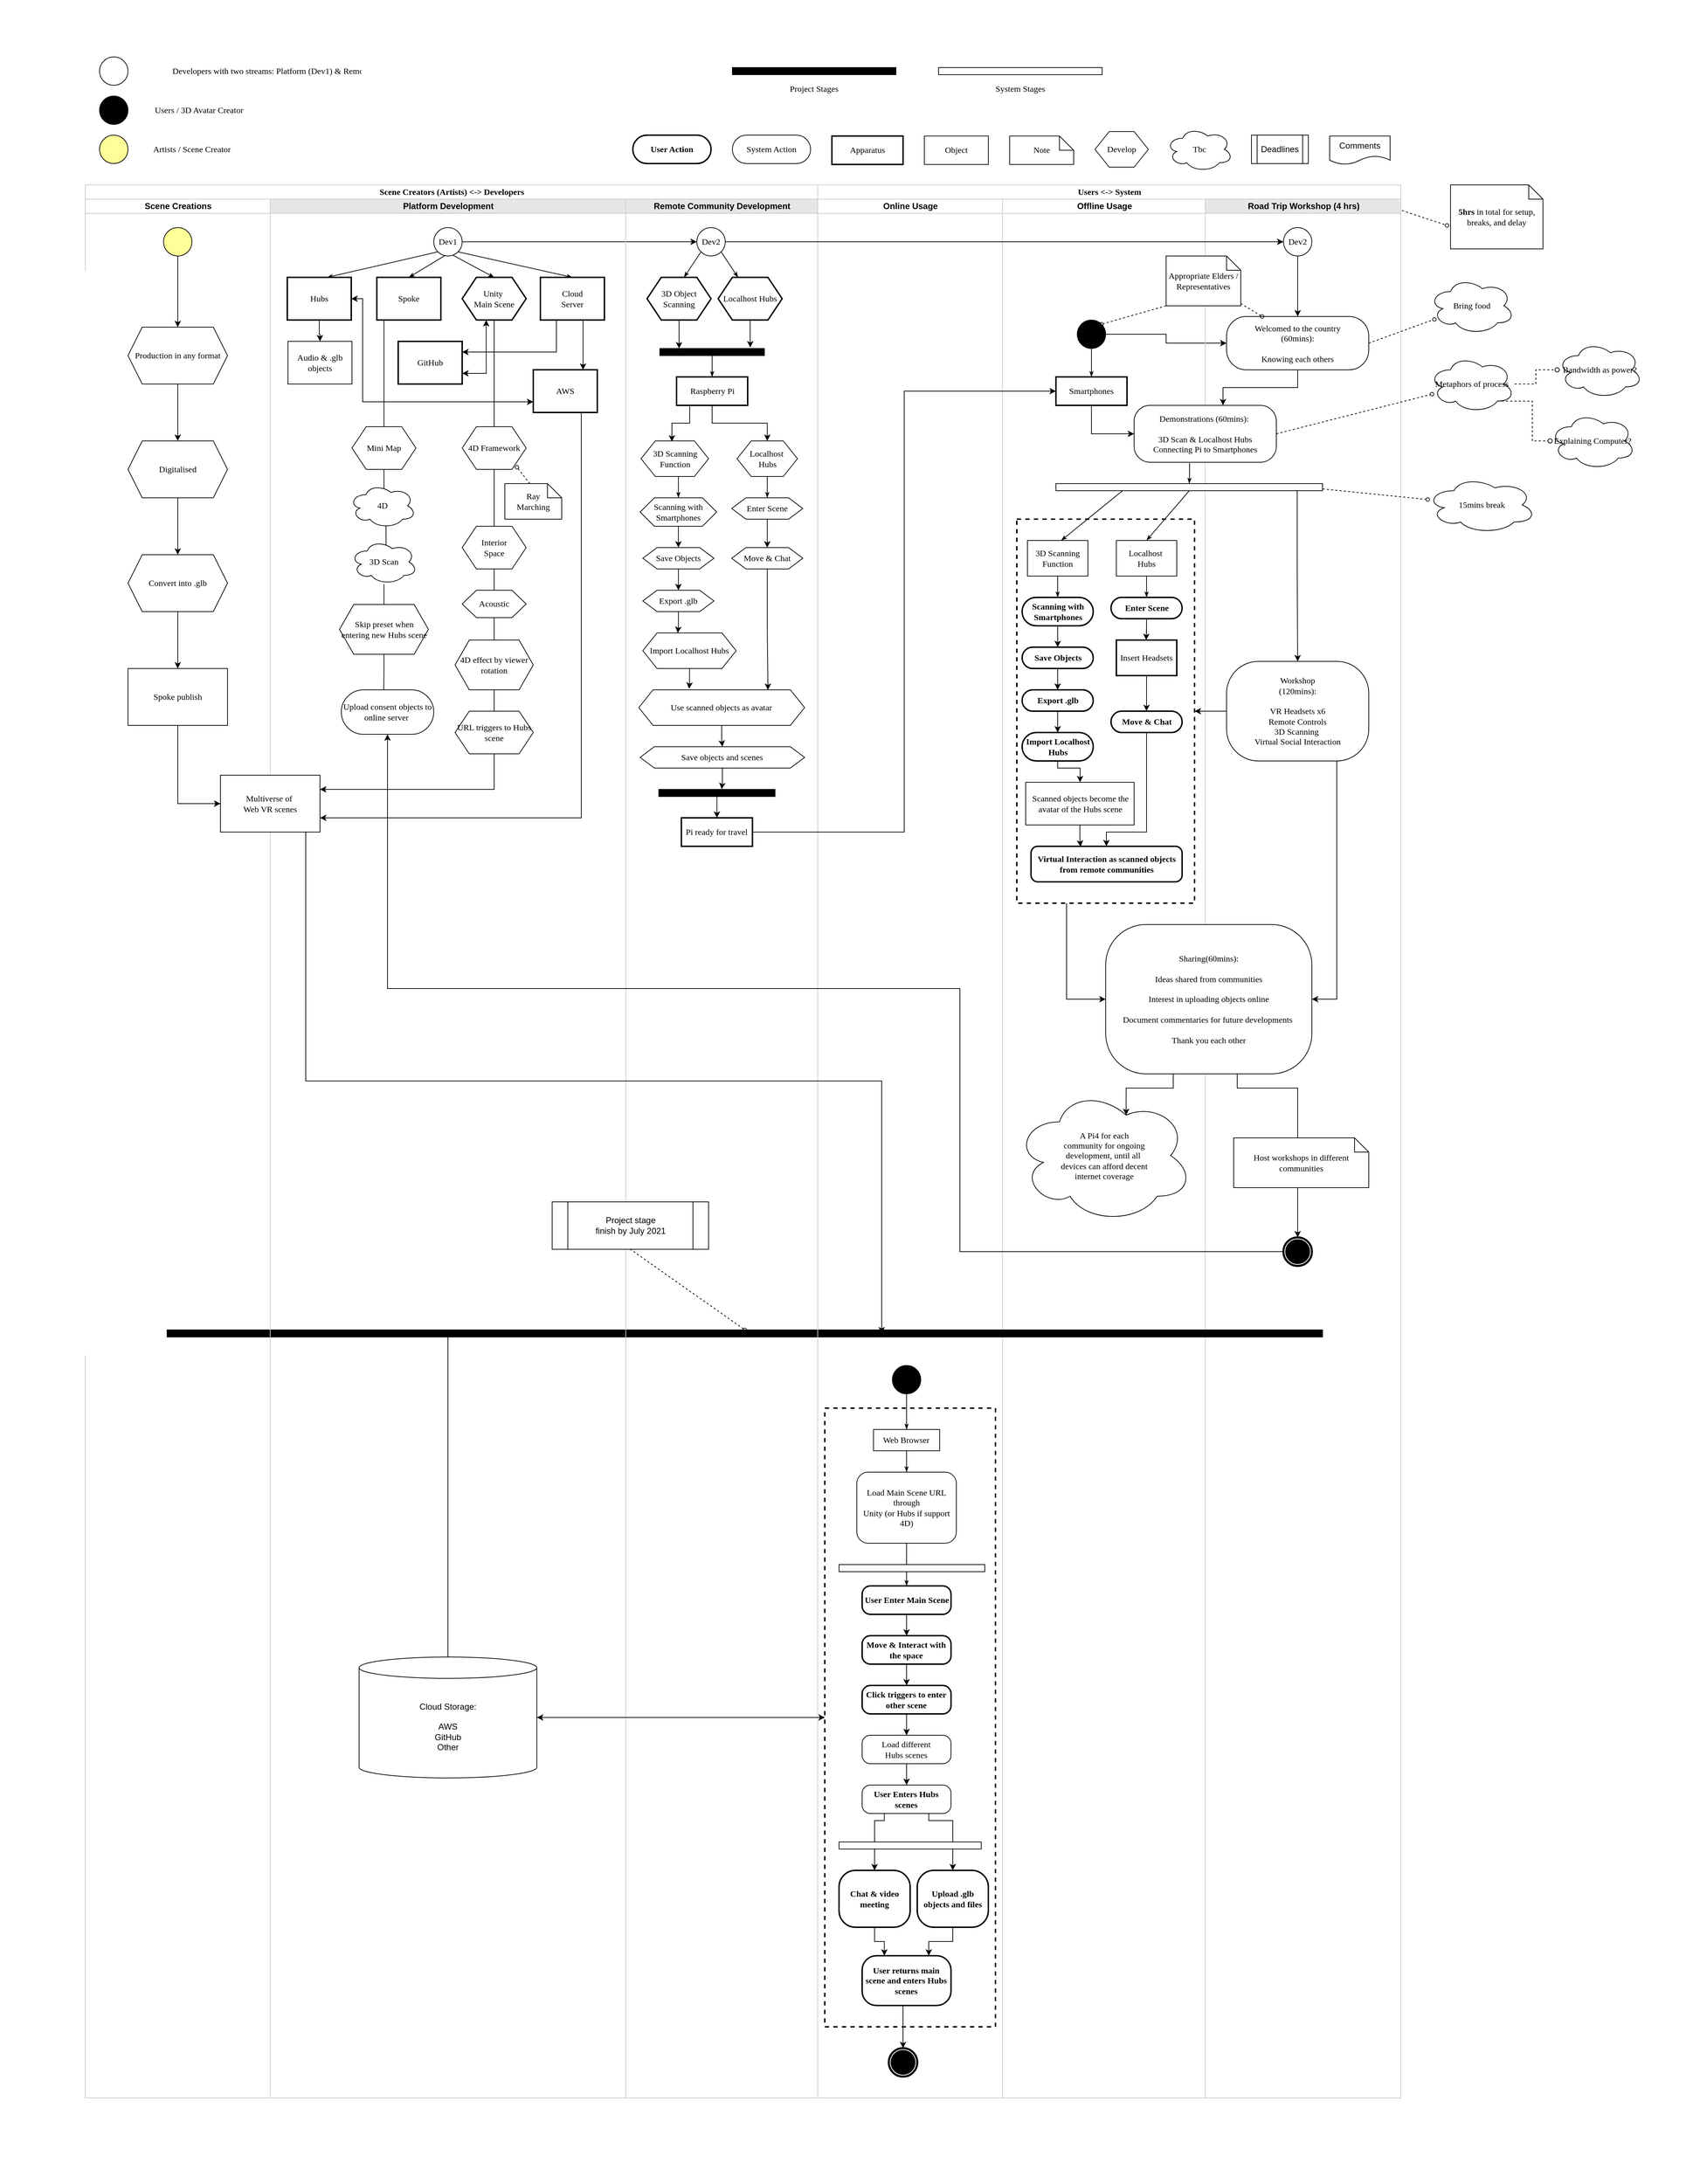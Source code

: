 <mxfile version="14.4.2" type="github">
  <diagram name="Page-1" id="0783ab3e-0a74-02c8-0abd-f7b4e66b4bec">
    <mxGraphModel dx="5420" dy="4400" grid="1" gridSize="10" guides="1" tooltips="1" connect="1" arrows="1" fold="1" page="1" pageScale="1" pageWidth="850" pageHeight="1100" background="#ffffff" math="0" shadow="0">
      <root>
        <mxCell id="0" />
        <mxCell id="1" parent="0" />
        <mxCell id="M7f4Bh_05YBMvfE91U6M-278" value="" style="rounded=0;whiteSpace=wrap;html=1;strokeWidth=1;fillColor=none;strokeColor=none;" vertex="1" parent="1">
          <mxGeometry x="-1110" y="-240" width="2380" height="3070" as="geometry" />
        </mxCell>
        <mxCell id="1c1d494c118603dd-1" value="Users &amp;lt;-&amp;gt; System" style="swimlane;html=1;childLayout=stackLayout;startSize=20;rounded=0;shadow=0;comic=0;labelBackgroundColor=none;strokeWidth=1;fontFamily=Verdana;fontSize=12;align=center;strokeColor=#CCCCCC;" parent="1" vertex="1">
          <mxGeometry x="40" y="20" width="820" height="2690" as="geometry" />
        </mxCell>
        <mxCell id="M7f4Bh_05YBMvfE91U6M-22" value="" style="edgeStyle=orthogonalEdgeStyle;rounded=0;orthogonalLoop=1;jettySize=auto;html=1;entryX=0;entryY=0.5;entryDx=0;entryDy=0;" edge="1" parent="1c1d494c118603dd-1" source="60571a20871a0731-4" target="M7f4Bh_05YBMvfE91U6M-14">
          <mxGeometry relative="1" as="geometry">
            <mxPoint x="485" y="210" as="targetPoint" />
          </mxGeometry>
        </mxCell>
        <mxCell id="M7f4Bh_05YBMvfE91U6M-23" style="edgeStyle=none;rounded=0;html=1;dashed=1;labelBackgroundColor=none;startArrow=none;startFill=0;startSize=5;endArrow=oval;endFill=0;endSize=5;jettySize=auto;orthogonalLoop=1;strokeWidth=1;fontFamily=Verdana;fontSize=12;exitX=0;exitY=1;exitDx=0;exitDy=0;exitPerimeter=0;entryX=1;entryY=0;entryDx=0;entryDy=0;" edge="1" source="M7f4Bh_05YBMvfE91U6M-25" parent="1c1d494c118603dd-1" target="60571a20871a0731-4">
          <mxGeometry relative="1" as="geometry">
            <mxPoint x="419.142" y="165.858" as="targetPoint" />
          </mxGeometry>
        </mxCell>
        <mxCell id="M7f4Bh_05YBMvfE91U6M-31" value="" style="edgeStyle=orthogonalEdgeStyle;rounded=0;orthogonalLoop=1;jettySize=auto;html=1;entryX=0.5;entryY=1;entryDx=0;entryDy=0;startArrow=classic;startFill=1;endArrow=none;endFill=0;" edge="1" parent="1c1d494c118603dd-1" source="M7f4Bh_05YBMvfE91U6M-26" target="M7f4Bh_05YBMvfE91U6M-1">
          <mxGeometry relative="1" as="geometry">
            <mxPoint x="495" y="295" as="targetPoint" />
          </mxGeometry>
        </mxCell>
        <mxCell id="1c1d494c118603dd-2" value="Online Usage" style="swimlane;html=1;startSize=20;strokeColor=#CCCCCC;" parent="1c1d494c118603dd-1" vertex="1">
          <mxGeometry y="20" width="260" height="2670" as="geometry" />
        </mxCell>
        <mxCell id="M7f4Bh_05YBMvfE91U6M-307" value="" style="rounded=0;whiteSpace=wrap;html=1;fillColor=none;dashed=1;strokeWidth=2;" vertex="1" parent="1c1d494c118603dd-2">
          <mxGeometry x="10" y="1700" width="240" height="870" as="geometry" />
        </mxCell>
        <mxCell id="T3Jf7UutJzuPVManvMLe-4" value="" style="ellipse;whiteSpace=wrap;html=1;rounded=0;shadow=0;comic=0;labelBackgroundColor=none;strokeWidth=1;fillColor=#000000;fontFamily=Verdana;fontSize=12;align=center;" parent="1c1d494c118603dd-2" vertex="1">
          <mxGeometry x="104.99" y="1640" width="40" height="40" as="geometry" />
        </mxCell>
        <mxCell id="T3Jf7UutJzuPVManvMLe-5" value="User Enter Main Scene" style="rounded=1;whiteSpace=wrap;html=1;shadow=0;comic=0;labelBackgroundColor=none;strokeWidth=2;fontFamily=Verdana;fontSize=12;align=center;arcSize=29;fontStyle=1" parent="1c1d494c118603dd-2" vertex="1">
          <mxGeometry x="62.5" y="1950" width="125.01" height="40" as="geometry" />
        </mxCell>
        <mxCell id="T3Jf7UutJzuPVManvMLe-3" style="edgeStyle=orthogonalEdgeStyle;rounded=0;html=1;labelBackgroundColor=none;startArrow=none;startFill=0;startSize=5;endArrow=classicThin;endFill=1;endSize=5;jettySize=auto;orthogonalLoop=1;strokeWidth=1;fontFamily=Verdana;fontSize=12;entryX=0.5;entryY=0;entryDx=0;entryDy=0;" parent="1c1d494c118603dd-2" source="T3Jf7UutJzuPVManvMLe-4" target="T3Jf7UutJzuPVManvMLe-21" edge="1">
          <mxGeometry relative="1" as="geometry">
            <mxPoint x="124.99" y="1740" as="targetPoint" />
          </mxGeometry>
        </mxCell>
        <mxCell id="T3Jf7UutJzuPVManvMLe-21" value="Web Browser" style="rounded=0;whiteSpace=wrap;html=1;shadow=0;comic=0;labelBackgroundColor=none;strokeWidth=1;fontFamily=Verdana;fontSize=12;align=center;arcSize=50;" parent="1c1d494c118603dd-2" vertex="1">
          <mxGeometry x="78.44" y="1730" width="93.12" height="30" as="geometry" />
        </mxCell>
        <mxCell id="OEucF-V7NwBfFgC7biBi-5" style="edgeStyle=orthogonalEdgeStyle;rounded=0;html=1;labelBackgroundColor=none;startArrow=none;startFill=0;startSize=5;endArrow=classicThin;endFill=1;endSize=5;jettySize=auto;orthogonalLoop=1;strokeWidth=1;fontFamily=Verdana;fontSize=12;exitX=0.5;exitY=1;exitDx=0;exitDy=0;entryX=0.5;entryY=0;entryDx=0;entryDy=0;" parent="1c1d494c118603dd-2" source="OEucF-V7NwBfFgC7biBi-24" target="T3Jf7UutJzuPVManvMLe-5" edge="1">
          <mxGeometry relative="1" as="geometry">
            <mxPoint x="134.99" y="1710" as="sourcePoint" />
            <mxPoint x="124.99" y="1820" as="targetPoint" />
          </mxGeometry>
        </mxCell>
        <mxCell id="OEucF-V7NwBfFgC7biBi-24" value="Load Main Scene URL through&lt;br&gt;Unity (or Hubs if support 4D)" style="rounded=1;whiteSpace=wrap;html=1;shadow=0;fontFamily=Verdana;fontSize=12;fontColor=#000000;align=center;strokeColor=#000000;strokeWidth=1;fillColor=#ffffff;comic=0;arcSize=16;" parent="1c1d494c118603dd-2" vertex="1">
          <mxGeometry x="54.99" y="1790" width="140" height="100" as="geometry" />
        </mxCell>
        <mxCell id="OEucF-V7NwBfFgC7biBi-25" style="edgeStyle=orthogonalEdgeStyle;rounded=0;html=1;labelBackgroundColor=none;startArrow=none;startFill=0;startSize=5;endArrow=classicThin;endFill=1;endSize=5;jettySize=auto;orthogonalLoop=1;strokeWidth=1;fontFamily=Verdana;fontSize=12;exitX=0.5;exitY=1;exitDx=0;exitDy=0;entryX=0.5;entryY=0;entryDx=0;entryDy=0;" parent="1c1d494c118603dd-2" source="T3Jf7UutJzuPVManvMLe-21" target="OEucF-V7NwBfFgC7biBi-24" edge="1">
          <mxGeometry relative="1" as="geometry">
            <mxPoint x="164.995" y="1820" as="sourcePoint" />
            <mxPoint x="164.99" y="2000" as="targetPoint" />
          </mxGeometry>
        </mxCell>
        <mxCell id="M7f4Bh_05YBMvfE91U6M-284" value="Move &amp;amp; Interact with the space" style="rounded=1;whiteSpace=wrap;html=1;shadow=0;comic=0;labelBackgroundColor=none;strokeWidth=2;fontFamily=Verdana;fontSize=12;align=center;arcSize=29;fontStyle=1" vertex="1" parent="1c1d494c118603dd-2">
          <mxGeometry x="62.49" y="2020" width="125.01" height="40" as="geometry" />
        </mxCell>
        <mxCell id="M7f4Bh_05YBMvfE91U6M-285" value="" style="edgeStyle=orthogonalEdgeStyle;rounded=0;orthogonalLoop=1;jettySize=auto;html=1;startArrow=none;startFill=0;endArrow=classic;endFill=1;" edge="1" parent="1c1d494c118603dd-2" source="T3Jf7UutJzuPVManvMLe-5" target="M7f4Bh_05YBMvfE91U6M-284">
          <mxGeometry relative="1" as="geometry" />
        </mxCell>
        <mxCell id="M7f4Bh_05YBMvfE91U6M-286" value="Click triggers to enter other scene" style="rounded=1;whiteSpace=wrap;html=1;shadow=0;comic=0;labelBackgroundColor=none;strokeWidth=2;fontFamily=Verdana;fontSize=12;align=center;arcSize=29;fontStyle=1" vertex="1" parent="1c1d494c118603dd-2">
          <mxGeometry x="62.49" y="2090" width="125.01" height="40" as="geometry" />
        </mxCell>
        <mxCell id="M7f4Bh_05YBMvfE91U6M-287" value="" style="edgeStyle=orthogonalEdgeStyle;rounded=0;orthogonalLoop=1;jettySize=auto;html=1;startArrow=none;startFill=0;endArrow=classic;endFill=1;" edge="1" parent="1c1d494c118603dd-2" source="M7f4Bh_05YBMvfE91U6M-284" target="M7f4Bh_05YBMvfE91U6M-286">
          <mxGeometry relative="1" as="geometry" />
        </mxCell>
        <mxCell id="M7f4Bh_05YBMvfE91U6M-290" value="Load different &lt;br&gt;Hubs scenes" style="rounded=1;whiteSpace=wrap;html=1;shadow=0;comic=0;labelBackgroundColor=none;strokeWidth=1;fontFamily=Verdana;fontSize=12;align=center;arcSize=29;fontStyle=0" vertex="1" parent="1c1d494c118603dd-2">
          <mxGeometry x="62.49" y="2160" width="125.01" height="40" as="geometry" />
        </mxCell>
        <mxCell id="M7f4Bh_05YBMvfE91U6M-291" value="" style="edgeStyle=orthogonalEdgeStyle;rounded=0;orthogonalLoop=1;jettySize=auto;html=1;startArrow=none;startFill=0;endArrow=classic;endFill=1;" edge="1" parent="1c1d494c118603dd-2" source="M7f4Bh_05YBMvfE91U6M-286" target="M7f4Bh_05YBMvfE91U6M-290">
          <mxGeometry relative="1" as="geometry" />
        </mxCell>
        <mxCell id="M7f4Bh_05YBMvfE91U6M-299" style="edgeStyle=orthogonalEdgeStyle;rounded=0;orthogonalLoop=1;jettySize=auto;html=1;exitX=0.25;exitY=1;exitDx=0;exitDy=0;entryX=0.5;entryY=0;entryDx=0;entryDy=0;startArrow=none;startFill=0;endArrow=classic;endFill=1;" edge="1" parent="1c1d494c118603dd-2" source="M7f4Bh_05YBMvfE91U6M-294" target="M7f4Bh_05YBMvfE91U6M-298">
          <mxGeometry relative="1" as="geometry">
            <Array as="points">
              <mxPoint x="94" y="2280" />
              <mxPoint x="80" y="2280" />
            </Array>
          </mxGeometry>
        </mxCell>
        <mxCell id="M7f4Bh_05YBMvfE91U6M-301" style="edgeStyle=orthogonalEdgeStyle;rounded=0;orthogonalLoop=1;jettySize=auto;html=1;exitX=0.75;exitY=1;exitDx=0;exitDy=0;entryX=0.5;entryY=0;entryDx=0;entryDy=0;startArrow=none;startFill=0;endArrow=classic;endFill=1;" edge="1" parent="1c1d494c118603dd-2" source="M7f4Bh_05YBMvfE91U6M-294" target="M7f4Bh_05YBMvfE91U6M-300">
          <mxGeometry relative="1" as="geometry">
            <Array as="points">
              <mxPoint x="156.01" y="2280" />
              <mxPoint x="190.01" y="2280" />
            </Array>
          </mxGeometry>
        </mxCell>
        <mxCell id="M7f4Bh_05YBMvfE91U6M-294" value="User Enters Hubs scenes" style="rounded=1;whiteSpace=wrap;html=1;shadow=0;comic=0;labelBackgroundColor=none;strokeWidth=1;fontFamily=Verdana;fontSize=12;align=center;arcSize=29;fontStyle=1" vertex="1" parent="1c1d494c118603dd-2">
          <mxGeometry x="62.49" y="2230" width="125.01" height="40" as="geometry" />
        </mxCell>
        <mxCell id="M7f4Bh_05YBMvfE91U6M-295" value="" style="edgeStyle=orthogonalEdgeStyle;rounded=0;orthogonalLoop=1;jettySize=auto;html=1;startArrow=none;startFill=0;endArrow=classic;endFill=1;" edge="1" parent="1c1d494c118603dd-2" source="M7f4Bh_05YBMvfE91U6M-290" target="M7f4Bh_05YBMvfE91U6M-294">
          <mxGeometry relative="1" as="geometry" />
        </mxCell>
        <mxCell id="M7f4Bh_05YBMvfE91U6M-303" style="edgeStyle=orthogonalEdgeStyle;rounded=0;orthogonalLoop=1;jettySize=auto;html=1;entryX=0.25;entryY=0;entryDx=0;entryDy=0;startArrow=none;startFill=0;endArrow=classic;endFill=1;" edge="1" parent="1c1d494c118603dd-2" source="M7f4Bh_05YBMvfE91U6M-298" target="M7f4Bh_05YBMvfE91U6M-302">
          <mxGeometry relative="1" as="geometry" />
        </mxCell>
        <mxCell id="M7f4Bh_05YBMvfE91U6M-298" value="Chat &amp;amp; video meeting" style="rounded=1;whiteSpace=wrap;html=1;shadow=0;comic=0;labelBackgroundColor=none;strokeWidth=2;fontFamily=Verdana;fontSize=12;align=center;arcSize=29;fontStyle=1" vertex="1" parent="1c1d494c118603dd-2">
          <mxGeometry x="30" y="2350" width="100" height="80" as="geometry" />
        </mxCell>
        <mxCell id="M7f4Bh_05YBMvfE91U6M-304" style="edgeStyle=orthogonalEdgeStyle;rounded=0;orthogonalLoop=1;jettySize=auto;html=1;entryX=0.75;entryY=0;entryDx=0;entryDy=0;startArrow=none;startFill=0;endArrow=classic;endFill=1;" edge="1" parent="1c1d494c118603dd-2" source="M7f4Bh_05YBMvfE91U6M-300" target="M7f4Bh_05YBMvfE91U6M-302">
          <mxGeometry relative="1" as="geometry" />
        </mxCell>
        <mxCell id="M7f4Bh_05YBMvfE91U6M-300" value="Upload .glb objects and files" style="rounded=1;whiteSpace=wrap;html=1;shadow=0;comic=0;labelBackgroundColor=none;strokeWidth=2;fontFamily=Verdana;fontSize=12;align=center;arcSize=29;fontStyle=1" vertex="1" parent="1c1d494c118603dd-2">
          <mxGeometry x="140" y="2350" width="100" height="80" as="geometry" />
        </mxCell>
        <mxCell id="M7f4Bh_05YBMvfE91U6M-310" style="edgeStyle=orthogonalEdgeStyle;rounded=0;orthogonalLoop=1;jettySize=auto;html=1;entryX=0.5;entryY=0;entryDx=0;entryDy=0;startArrow=none;startFill=0;endArrow=classic;endFill=1;" edge="1" parent="1c1d494c118603dd-2" source="M7f4Bh_05YBMvfE91U6M-302" target="M7f4Bh_05YBMvfE91U6M-308">
          <mxGeometry relative="1" as="geometry">
            <Array as="points">
              <mxPoint x="120" y="2550" />
              <mxPoint x="120" y="2550" />
            </Array>
          </mxGeometry>
        </mxCell>
        <mxCell id="M7f4Bh_05YBMvfE91U6M-302" value="User returns main scene and enters Hubs scenes" style="rounded=1;whiteSpace=wrap;html=1;shadow=0;comic=0;labelBackgroundColor=none;strokeWidth=2;fontFamily=Verdana;fontSize=12;align=center;arcSize=29;fontStyle=1" vertex="1" parent="1c1d494c118603dd-2">
          <mxGeometry x="62.48" y="2470" width="125.01" height="70" as="geometry" />
        </mxCell>
        <mxCell id="M7f4Bh_05YBMvfE91U6M-306" value="" style="whiteSpace=wrap;html=1;rounded=0;shadow=0;comic=0;labelBackgroundColor=none;strokeWidth=1;fontFamily=Verdana;fontSize=12;align=center;rotation=0;fillColor=#FFFFFF;" vertex="1" parent="1c1d494c118603dd-2">
          <mxGeometry x="30" y="1920" width="205" height="10" as="geometry" />
        </mxCell>
        <mxCell id="M7f4Bh_05YBMvfE91U6M-308" value="" style="shape=mxgraph.bpmn.shape;html=1;verticalLabelPosition=bottom;labelBackgroundColor=#ffffff;verticalAlign=top;perimeter=ellipsePerimeter;outline=end;symbol=terminate;rounded=0;shadow=0;comic=0;strokeWidth=1;fontFamily=Verdana;fontSize=12;align=center;" vertex="1" parent="1c1d494c118603dd-2">
          <mxGeometry x="100" y="2600" width="40" height="40" as="geometry" />
        </mxCell>
        <mxCell id="1c1d494c118603dd-4" value="Offline Usage" style="swimlane;html=1;startSize=20;strokeColor=#CCCCCC;" parent="1c1d494c118603dd-1" vertex="1">
          <mxGeometry x="260" y="20" width="285" height="2670" as="geometry" />
        </mxCell>
        <mxCell id="1c1d494c118603dd-27" style="edgeStyle=orthogonalEdgeStyle;rounded=0;html=1;labelBackgroundColor=none;startArrow=none;startFill=0;startSize=5;endArrow=classicThin;endFill=1;endSize=5;jettySize=auto;orthogonalLoop=1;strokeWidth=1;fontFamily=Verdana;fontSize=12;entryX=0.5;entryY=0;entryDx=0;entryDy=0;" parent="1c1d494c118603dd-4" source="60571a20871a0731-4" edge="1" target="M7f4Bh_05YBMvfE91U6M-1">
          <mxGeometry relative="1" as="geometry">
            <mxPoint x="125.0" y="560" as="targetPoint" />
          </mxGeometry>
        </mxCell>
        <mxCell id="60571a20871a0731-4" value="" style="ellipse;whiteSpace=wrap;html=1;rounded=0;shadow=0;comic=0;labelBackgroundColor=none;strokeWidth=1;fillColor=#000000;fontFamily=Verdana;fontSize=12;align=center;" parent="1c1d494c118603dd-4" vertex="1">
          <mxGeometry x="105" y="170" width="40" height="40" as="geometry" />
        </mxCell>
        <mxCell id="M7f4Bh_05YBMvfE91U6M-1" value="Smartphones" style="rounded=0;whiteSpace=wrap;html=1;shadow=0;comic=0;labelBackgroundColor=none;strokeWidth=2;fontFamily=Verdana;fontSize=12;align=center;arcSize=50;" vertex="1" parent="1c1d494c118603dd-4">
          <mxGeometry x="75" y="250" width="100" height="40" as="geometry" />
        </mxCell>
        <mxCell id="M7f4Bh_05YBMvfE91U6M-107" value="A Pi4 for each &lt;br&gt;community for ongoing &lt;br&gt;development, until all&amp;nbsp;&lt;br&gt;devices can afford decent&lt;br&gt;internet coverage" style="ellipse;shape=cloud;whiteSpace=wrap;html=1;rounded=0;shadow=0;fontFamily=Verdana;strokeWidth=1;comic=0;" vertex="1" parent="1c1d494c118603dd-4">
          <mxGeometry x="17.5" y="1250" width="250" height="190" as="geometry" />
        </mxCell>
        <mxCell id="M7f4Bh_05YBMvfE91U6M-305" value="" style="whiteSpace=wrap;html=1;rounded=0;shadow=0;comic=0;labelBackgroundColor=none;strokeWidth=1;fontFamily=Verdana;fontSize=12;align=center;rotation=0;fillColor=#FFFFFF;" vertex="1" parent="1c1d494c118603dd-4">
          <mxGeometry x="-230" y="2310" width="200.01" height="10" as="geometry" />
        </mxCell>
        <mxCell id="M7f4Bh_05YBMvfE91U6M-7" value="Road Trip Workshop (4 hrs)" style="swimlane;html=1;startSize=20;fillColor=#E6E6E6;strokeColor=#CCCCCC;" vertex="1" parent="1c1d494c118603dd-1">
          <mxGeometry x="545" y="20" width="275" height="2670" as="geometry" />
        </mxCell>
        <mxCell id="M7f4Bh_05YBMvfE91U6M-10" value="" style="shape=mxgraph.bpmn.shape;html=1;verticalLabelPosition=bottom;labelBackgroundColor=#ffffff;verticalAlign=top;perimeter=ellipsePerimeter;outline=end;symbol=terminate;rounded=0;shadow=0;comic=0;strokeWidth=1;fontFamily=Verdana;fontSize=12;align=center;" vertex="1" parent="M7f4Bh_05YBMvfE91U6M-7">
          <mxGeometry x="110" y="1460" width="40" height="40" as="geometry" />
        </mxCell>
        <mxCell id="M7f4Bh_05YBMvfE91U6M-14" value="Welcomed to the country&lt;br&gt;(60mins):&lt;br&gt;&lt;br&gt;Knowing each others" style="rounded=1;whiteSpace=wrap;html=1;shadow=0;comic=0;labelBackgroundColor=none;strokeWidth=1;fontFamily=Verdana;fontSize=12;align=center;arcSize=37;" vertex="1" parent="M7f4Bh_05YBMvfE91U6M-7">
          <mxGeometry x="30" y="165" width="200" height="75" as="geometry" />
        </mxCell>
        <mxCell id="M7f4Bh_05YBMvfE91U6M-17" value="Dev2" style="ellipse;whiteSpace=wrap;html=1;rounded=0;shadow=0;comic=0;labelBackgroundColor=none;strokeWidth=1;fontFamily=Verdana;fontSize=12;align=center;fillColor=#FFFFFF;" vertex="1" parent="M7f4Bh_05YBMvfE91U6M-7">
          <mxGeometry x="110" y="40" width="40" height="40" as="geometry" />
        </mxCell>
        <mxCell id="M7f4Bh_05YBMvfE91U6M-20" value="" style="edgeStyle=orthogonalEdgeStyle;rounded=0;orthogonalLoop=1;jettySize=auto;html=1;entryX=0.5;entryY=0;entryDx=0;entryDy=0;" edge="1" parent="M7f4Bh_05YBMvfE91U6M-7" source="M7f4Bh_05YBMvfE91U6M-17" target="M7f4Bh_05YBMvfE91U6M-14">
          <mxGeometry relative="1" as="geometry">
            <mxPoint x="130" y="130" as="targetPoint" />
          </mxGeometry>
        </mxCell>
        <mxCell id="M7f4Bh_05YBMvfE91U6M-25" value="Appropriate Elders / Representatives" style="shape=note;whiteSpace=wrap;html=1;rounded=0;shadow=0;comic=0;labelBackgroundColor=none;strokeWidth=1;fontFamily=Verdana;fontSize=12;align=center;size=20;" vertex="1" parent="M7f4Bh_05YBMvfE91U6M-7">
          <mxGeometry x="-55" y="80" width="105" height="70" as="geometry" />
        </mxCell>
        <mxCell id="M7f4Bh_05YBMvfE91U6M-24" style="edgeStyle=none;rounded=0;html=1;dashed=1;labelBackgroundColor=none;startArrow=none;startFill=0;startSize=5;endArrow=oval;endFill=0;endSize=5;jettySize=auto;orthogonalLoop=1;strokeWidth=1;fontFamily=Verdana;fontSize=12;entryX=0.25;entryY=0;entryDx=0;entryDy=0;" edge="1" source="M7f4Bh_05YBMvfE91U6M-25" parent="M7f4Bh_05YBMvfE91U6M-7" target="M7f4Bh_05YBMvfE91U6M-14">
          <mxGeometry relative="1" as="geometry">
            <mxPoint x="100" y="135" as="targetPoint" />
          </mxGeometry>
        </mxCell>
        <mxCell id="M7f4Bh_05YBMvfE91U6M-26" value="Demonstrations (60mins):&amp;nbsp;&lt;br&gt;&lt;br&gt;3D Scan &amp;amp; Localhost Hubs&lt;br&gt;Connecting Pi to Smartphones" style="rounded=1;whiteSpace=wrap;html=1;shadow=0;comic=0;labelBackgroundColor=none;strokeWidth=1;fontFamily=Verdana;fontSize=12;align=center;arcSize=28;" vertex="1" parent="M7f4Bh_05YBMvfE91U6M-7">
          <mxGeometry x="-100" y="290" width="200" height="80" as="geometry" />
        </mxCell>
        <mxCell id="M7f4Bh_05YBMvfE91U6M-27" value="" style="edgeStyle=orthogonalEdgeStyle;rounded=0;orthogonalLoop=1;jettySize=auto;html=1;" edge="1" parent="M7f4Bh_05YBMvfE91U6M-7" source="M7f4Bh_05YBMvfE91U6M-14" target="M7f4Bh_05YBMvfE91U6M-26">
          <mxGeometry relative="1" as="geometry">
            <Array as="points">
              <mxPoint x="130" y="265" />
              <mxPoint x="25" y="265" />
            </Array>
          </mxGeometry>
        </mxCell>
        <mxCell id="M7f4Bh_05YBMvfE91U6M-33" value="" style="edgeStyle=orthogonalEdgeStyle;rounded=0;orthogonalLoop=1;jettySize=auto;html=1;exitX=0.905;exitY=0.957;exitDx=0;exitDy=0;exitPerimeter=0;" edge="1" parent="M7f4Bh_05YBMvfE91U6M-7" source="M7f4Bh_05YBMvfE91U6M-63" target="M7f4Bh_05YBMvfE91U6M-32">
          <mxGeometry relative="1" as="geometry">
            <mxPoint x="45" y="470" as="sourcePoint" />
          </mxGeometry>
        </mxCell>
        <mxCell id="M7f4Bh_05YBMvfE91U6M-104" style="edgeStyle=orthogonalEdgeStyle;rounded=0;orthogonalLoop=1;jettySize=auto;html=1;entryX=1;entryY=0.5;entryDx=0;entryDy=0;startArrow=none;startFill=0;endArrow=classic;endFill=1;" edge="1" parent="M7f4Bh_05YBMvfE91U6M-7" source="M7f4Bh_05YBMvfE91U6M-32" target="M7f4Bh_05YBMvfE91U6M-51">
          <mxGeometry relative="1" as="geometry">
            <Array as="points">
              <mxPoint x="185" y="1125" />
            </Array>
          </mxGeometry>
        </mxCell>
        <mxCell id="M7f4Bh_05YBMvfE91U6M-32" value="Workshop&lt;br&gt;(120mins):&lt;br&gt;&lt;br&gt;VR Headsets x6&lt;br&gt;Remote Controls&lt;br&gt;3D Scanning&amp;nbsp;&lt;br&gt;Virtual Social Interaction" style="rounded=1;whiteSpace=wrap;html=1;shadow=0;comic=0;labelBackgroundColor=none;strokeWidth=1;fontFamily=Verdana;fontSize=12;align=center;arcSize=32;" vertex="1" parent="M7f4Bh_05YBMvfE91U6M-7">
          <mxGeometry x="30" y="650" width="200" height="140" as="geometry" />
        </mxCell>
        <mxCell id="M7f4Bh_05YBMvfE91U6M-36" value="" style="edgeStyle=orthogonalEdgeStyle;rounded=0;orthogonalLoop=1;jettySize=auto;html=1;entryX=1;entryY=0.5;entryDx=0;entryDy=0;" edge="1" parent="M7f4Bh_05YBMvfE91U6M-7" source="M7f4Bh_05YBMvfE91U6M-32" target="M7f4Bh_05YBMvfE91U6M-34">
          <mxGeometry relative="1" as="geometry">
            <mxPoint x="-5" y="245" as="targetPoint" />
          </mxGeometry>
        </mxCell>
        <mxCell id="M7f4Bh_05YBMvfE91U6M-51" value="Sharing(60mins):&lt;br&gt;&amp;nbsp;&lt;br&gt;Ideas shared from communities&lt;br&gt;&lt;br&gt;Interest in uploading objects online&lt;br&gt;&lt;br&gt;Document commentaries for future developments&amp;nbsp;&lt;br&gt;&lt;br&gt;Thank you each other" style="rounded=1;whiteSpace=wrap;html=1;shadow=0;comic=0;labelBackgroundColor=none;strokeWidth=1;fontFamily=Verdana;fontSize=12;align=center;arcSize=27;" vertex="1" parent="M7f4Bh_05YBMvfE91U6M-7">
          <mxGeometry x="-140" y="1020" width="290" height="210" as="geometry" />
        </mxCell>
        <mxCell id="M7f4Bh_05YBMvfE91U6M-63" value="" style="whiteSpace=wrap;html=1;rounded=0;shadow=0;comic=0;labelBackgroundColor=none;strokeWidth=1;fontFamily=Verdana;fontSize=12;align=center;rotation=0;fillColor=#FFFFFF;" vertex="1" parent="M7f4Bh_05YBMvfE91U6M-7">
          <mxGeometry x="-210" y="400" width="375" height="10" as="geometry" />
        </mxCell>
        <mxCell id="M7f4Bh_05YBMvfE91U6M-64" style="edgeStyle=orthogonalEdgeStyle;rounded=0;html=1;labelBackgroundColor=none;startArrow=none;startFill=0;startSize=5;endArrow=classicThin;endFill=1;endSize=5;jettySize=auto;orthogonalLoop=1;strokeWidth=1;fontFamily=Verdana;fontSize=12;exitX=0.39;exitY=1.014;exitDx=0;exitDy=0;exitPerimeter=0;" edge="1" parent="M7f4Bh_05YBMvfE91U6M-7" target="M7f4Bh_05YBMvfE91U6M-63" source="M7f4Bh_05YBMvfE91U6M-26">
          <mxGeometry relative="1" as="geometry">
            <mxPoint x="90" y="410" as="sourcePoint" />
          </mxGeometry>
        </mxCell>
        <mxCell id="M7f4Bh_05YBMvfE91U6M-105" style="edgeStyle=orthogonalEdgeStyle;rounded=0;orthogonalLoop=1;jettySize=auto;html=1;entryX=0;entryY=0.5;entryDx=0;entryDy=0;startArrow=none;startFill=0;endArrow=classic;endFill=1;" edge="1" parent="M7f4Bh_05YBMvfE91U6M-7" source="M7f4Bh_05YBMvfE91U6M-34" target="M7f4Bh_05YBMvfE91U6M-51">
          <mxGeometry relative="1" as="geometry">
            <Array as="points">
              <mxPoint x="-195" y="1125" />
            </Array>
          </mxGeometry>
        </mxCell>
        <mxCell id="M7f4Bh_05YBMvfE91U6M-34" value="" style="rounded=0;whiteSpace=wrap;html=1;fillColor=none;dashed=1;strokeWidth=2;" vertex="1" parent="M7f4Bh_05YBMvfE91U6M-7">
          <mxGeometry x="-265" y="450" width="250" height="540" as="geometry" />
        </mxCell>
        <mxCell id="M7f4Bh_05YBMvfE91U6M-3" style="rounded=0;html=1;labelBackgroundColor=none;startArrow=none;startFill=0;startSize=5;endArrow=classicThin;endFill=1;endSize=5;jettySize=auto;orthogonalLoop=1;strokeWidth=1;fontFamily=Verdana;fontSize=12;exitX=0.25;exitY=1;exitDx=0;exitDy=0;entryX=0.5;entryY=0;entryDx=0;entryDy=0;" edge="1" parent="M7f4Bh_05YBMvfE91U6M-7" source="M7f4Bh_05YBMvfE91U6M-63">
          <mxGeometry x="320" y="460.002" as="geometry">
            <mxPoint x="-174.142" y="420.002" as="sourcePoint" />
            <mxPoint x="-202.5" y="480" as="targetPoint" />
          </mxGeometry>
        </mxCell>
        <mxCell id="M7f4Bh_05YBMvfE91U6M-4" style="rounded=0;html=1;labelBackgroundColor=none;startArrow=none;startFill=0;startSize=5;endArrow=classicThin;endFill=1;endSize=5;jettySize=auto;orthogonalLoop=1;strokeWidth=1;fontFamily=Verdana;fontSize=12;exitX=0.5;exitY=1;exitDx=0;exitDy=0;entryX=0.5;entryY=0;entryDx=0;entryDy=0;" edge="1" parent="M7f4Bh_05YBMvfE91U6M-7" source="M7f4Bh_05YBMvfE91U6M-63">
          <mxGeometry x="320" y="460.002" as="geometry">
            <mxPoint x="-145.858" y="420.002" as="sourcePoint" />
            <mxPoint x="-82.5" y="480" as="targetPoint" />
          </mxGeometry>
        </mxCell>
        <mxCell id="M7f4Bh_05YBMvfE91U6M-53" value="3D Scanning Function" style="rounded=0;whiteSpace=wrap;html=1;shadow=0;comic=0;labelBackgroundColor=none;strokeWidth=1;fontFamily=Verdana;fontSize=12;align=center;arcSize=50;" vertex="1" parent="M7f4Bh_05YBMvfE91U6M-7">
          <mxGeometry x="-250" y="480" width="85" height="50" as="geometry" />
        </mxCell>
        <mxCell id="M7f4Bh_05YBMvfE91U6M-55" value="Localhost&amp;nbsp;&lt;br&gt;Hubs" style="rounded=0;whiteSpace=wrap;html=1;shadow=0;comic=0;labelBackgroundColor=none;strokeWidth=1;fontFamily=Verdana;fontSize=12;align=center;arcSize=50;" vertex="1" parent="M7f4Bh_05YBMvfE91U6M-7">
          <mxGeometry x="-125" y="480" width="85" height="50" as="geometry" />
        </mxCell>
        <mxCell id="M7f4Bh_05YBMvfE91U6M-58" value="Scanning with Smartphones" style="rounded=1;whiteSpace=wrap;html=1;shadow=0;comic=0;labelBackgroundColor=none;strokeWidth=2;fontFamily=Verdana;fontSize=12;align=center;arcSize=50;fontStyle=1" vertex="1" parent="M7f4Bh_05YBMvfE91U6M-7">
          <mxGeometry x="-257.5" y="560" width="100" height="40" as="geometry" />
        </mxCell>
        <mxCell id="M7f4Bh_05YBMvfE91U6M-59" style="edgeStyle=orthogonalEdgeStyle;rounded=0;html=1;labelBackgroundColor=none;startArrow=none;startFill=0;startSize=5;endArrow=classicThin;endFill=1;endSize=5;jettySize=auto;orthogonalLoop=1;strokeWidth=1;fontFamily=Verdana;fontSize=12;exitX=0.5;exitY=1;exitDx=0;exitDy=0;entryX=0.5;entryY=0;entryDx=0;entryDy=0;" edge="1" parent="M7f4Bh_05YBMvfE91U6M-7" target="M7f4Bh_05YBMvfE91U6M-58">
          <mxGeometry x="320" y="460.002" as="geometry">
            <mxPoint x="-207.49" y="530" as="sourcePoint" />
            <mxPoint x="-247.5" y="420" as="targetPoint" />
          </mxGeometry>
        </mxCell>
        <mxCell id="M7f4Bh_05YBMvfE91U6M-60" value="Enter Scene" style="rounded=1;whiteSpace=wrap;html=1;shadow=0;comic=0;labelBackgroundColor=none;strokeWidth=2;fontFamily=Verdana;fontSize=12;align=center;arcSize=50;fontStyle=1" vertex="1" parent="M7f4Bh_05YBMvfE91U6M-7">
          <mxGeometry x="-132.5" y="560" width="100" height="30" as="geometry" />
        </mxCell>
        <mxCell id="M7f4Bh_05YBMvfE91U6M-61" style="edgeStyle=orthogonalEdgeStyle;rounded=0;html=1;labelBackgroundColor=none;startArrow=none;startFill=0;startSize=5;endArrow=classicThin;endFill=1;endSize=5;jettySize=auto;orthogonalLoop=1;strokeWidth=1;fontFamily=Verdana;fontSize=12;exitX=0.5;exitY=1;exitDx=0;exitDy=0;entryX=0.5;entryY=0;entryDx=0;entryDy=0;" edge="1" parent="M7f4Bh_05YBMvfE91U6M-7" target="M7f4Bh_05YBMvfE91U6M-60">
          <mxGeometry x="320" y="460.002" as="geometry">
            <mxPoint x="-82.49" y="530" as="sourcePoint" />
            <mxPoint x="-422.5" y="380" as="targetPoint" />
          </mxGeometry>
        </mxCell>
        <mxCell id="M7f4Bh_05YBMvfE91U6M-65" value="Save Objects" style="rounded=1;whiteSpace=wrap;html=1;shadow=0;comic=0;labelBackgroundColor=none;strokeWidth=2;fontFamily=Verdana;fontSize=12;align=center;arcSize=50;fontStyle=1" vertex="1" parent="M7f4Bh_05YBMvfE91U6M-7">
          <mxGeometry x="-257.5" y="630" width="100" height="30" as="geometry" />
        </mxCell>
        <mxCell id="M7f4Bh_05YBMvfE91U6M-66" value="" style="edgeStyle=orthogonalEdgeStyle;rounded=0;orthogonalLoop=1;jettySize=auto;html=1;startArrow=none;startFill=0;endArrow=classic;endFill=1;" edge="1" parent="M7f4Bh_05YBMvfE91U6M-7" source="M7f4Bh_05YBMvfE91U6M-58" target="M7f4Bh_05YBMvfE91U6M-65">
          <mxGeometry relative="1" as="geometry" />
        </mxCell>
        <mxCell id="M7f4Bh_05YBMvfE91U6M-67" value="Export .glb" style="rounded=1;whiteSpace=wrap;html=1;shadow=0;comic=0;labelBackgroundColor=none;strokeWidth=2;fontFamily=Verdana;fontSize=12;align=center;arcSize=50;fontStyle=1" vertex="1" parent="M7f4Bh_05YBMvfE91U6M-7">
          <mxGeometry x="-257.5" y="690" width="100" height="30" as="geometry" />
        </mxCell>
        <mxCell id="M7f4Bh_05YBMvfE91U6M-68" value="" style="edgeStyle=orthogonalEdgeStyle;rounded=0;orthogonalLoop=1;jettySize=auto;html=1;startArrow=none;startFill=0;endArrow=classic;endFill=1;" edge="1" parent="M7f4Bh_05YBMvfE91U6M-7" source="M7f4Bh_05YBMvfE91U6M-65" target="M7f4Bh_05YBMvfE91U6M-67">
          <mxGeometry relative="1" as="geometry" />
        </mxCell>
        <mxCell id="M7f4Bh_05YBMvfE91U6M-75" value="Insert Headsets" style="rounded=0;whiteSpace=wrap;html=1;shadow=0;comic=0;labelBackgroundColor=none;strokeWidth=2;fontFamily=Verdana;fontSize=12;align=center;arcSize=50;" vertex="1" parent="M7f4Bh_05YBMvfE91U6M-7">
          <mxGeometry x="-125" y="620" width="85" height="50" as="geometry" />
        </mxCell>
        <mxCell id="M7f4Bh_05YBMvfE91U6M-83" style="edgeStyle=orthogonalEdgeStyle;rounded=0;orthogonalLoop=1;jettySize=auto;html=1;startArrow=none;startFill=0;endArrow=classic;endFill=1;" edge="1" parent="M7f4Bh_05YBMvfE91U6M-7" source="M7f4Bh_05YBMvfE91U6M-77" target="M7f4Bh_05YBMvfE91U6M-79">
          <mxGeometry relative="1" as="geometry">
            <Array as="points">
              <mxPoint x="-207" y="800" />
              <mxPoint x="-176" y="800" />
            </Array>
          </mxGeometry>
        </mxCell>
        <mxCell id="M7f4Bh_05YBMvfE91U6M-77" value="Import Localhost Hubs" style="rounded=1;whiteSpace=wrap;html=1;shadow=0;comic=0;labelBackgroundColor=none;strokeWidth=2;fontFamily=Verdana;fontSize=12;align=center;arcSize=50;fontStyle=1" vertex="1" parent="M7f4Bh_05YBMvfE91U6M-7">
          <mxGeometry x="-257.5" y="750" width="100" height="40" as="geometry" />
        </mxCell>
        <mxCell id="M7f4Bh_05YBMvfE91U6M-78" value="" style="edgeStyle=orthogonalEdgeStyle;rounded=0;orthogonalLoop=1;jettySize=auto;html=1;startArrow=none;startFill=0;endArrow=classic;endFill=1;" edge="1" parent="M7f4Bh_05YBMvfE91U6M-7" source="M7f4Bh_05YBMvfE91U6M-67" target="M7f4Bh_05YBMvfE91U6M-77">
          <mxGeometry relative="1" as="geometry" />
        </mxCell>
        <mxCell id="M7f4Bh_05YBMvfE91U6M-69" value="Move &amp;amp; Chat" style="rounded=1;whiteSpace=wrap;html=1;shadow=0;comic=0;labelBackgroundColor=none;strokeWidth=2;fontFamily=Verdana;fontSize=12;align=center;arcSize=50;fontStyle=1" vertex="1" parent="M7f4Bh_05YBMvfE91U6M-7">
          <mxGeometry x="-132.5" y="720" width="100" height="30" as="geometry" />
        </mxCell>
        <mxCell id="M7f4Bh_05YBMvfE91U6M-76" value="" style="edgeStyle=orthogonalEdgeStyle;rounded=0;orthogonalLoop=1;jettySize=auto;html=1;startArrow=none;startFill=0;endArrow=classic;endFill=1;entryX=0.5;entryY=0;entryDx=0;entryDy=0;" edge="1" parent="M7f4Bh_05YBMvfE91U6M-7" source="M7f4Bh_05YBMvfE91U6M-75" target="M7f4Bh_05YBMvfE91U6M-69">
          <mxGeometry relative="1" as="geometry">
            <mxPoint x="-82" y="700" as="targetPoint" />
          </mxGeometry>
        </mxCell>
        <mxCell id="M7f4Bh_05YBMvfE91U6M-79" value="Scanned objects become the avatar of the Hubs scene" style="rounded=0;whiteSpace=wrap;html=1;shadow=0;comic=0;labelBackgroundColor=none;strokeWidth=1;fontFamily=Verdana;fontSize=12;align=center;arcSize=50;" vertex="1" parent="M7f4Bh_05YBMvfE91U6M-7">
          <mxGeometry x="-252.5" y="820" width="152.5" height="60" as="geometry" />
        </mxCell>
        <mxCell id="M7f4Bh_05YBMvfE91U6M-93" value="" style="edgeStyle=orthogonalEdgeStyle;rounded=0;orthogonalLoop=1;jettySize=auto;html=1;startArrow=none;startFill=0;endArrow=classic;endFill=1;entryX=0.5;entryY=0;entryDx=0;entryDy=0;" edge="1" parent="M7f4Bh_05YBMvfE91U6M-7" source="M7f4Bh_05YBMvfE91U6M-51" target="M7f4Bh_05YBMvfE91U6M-10">
          <mxGeometry relative="1" as="geometry">
            <mxPoint x="130.0" y="1360.0" as="targetPoint" />
            <Array as="points">
              <mxPoint x="45" y="1250" />
              <mxPoint x="130" y="1250" />
            </Array>
          </mxGeometry>
        </mxCell>
        <mxCell id="M7f4Bh_05YBMvfE91U6M-101" value="Host workshops in different communities" style="shape=note;whiteSpace=wrap;html=1;rounded=0;shadow=0;comic=0;labelBackgroundColor=none;strokeWidth=1;fontFamily=Verdana;fontSize=12;align=center;size=20;" vertex="1" parent="M7f4Bh_05YBMvfE91U6M-7">
          <mxGeometry x="40" y="1320" width="190" height="70" as="geometry" />
        </mxCell>
        <mxCell id="M7f4Bh_05YBMvfE91U6M-262" value="" style="whiteSpace=wrap;html=1;rounded=0;shadow=0;comic=0;labelBackgroundColor=none;strokeWidth=1;fillColor=#000000;fontFamily=Verdana;fontSize=12;align=center;rotation=0;" vertex="1" parent="M7f4Bh_05YBMvfE91U6M-7">
          <mxGeometry x="-1460" y="1590" width="1625" height="10" as="geometry" />
        </mxCell>
        <mxCell id="M7f4Bh_05YBMvfE91U6M-110" style="edgeStyle=orthogonalEdgeStyle;rounded=0;orthogonalLoop=1;jettySize=auto;html=1;entryX=0.625;entryY=0.2;entryDx=0;entryDy=0;entryPerimeter=0;startArrow=none;startFill=0;endArrow=classic;endFill=1;" edge="1" parent="1c1d494c118603dd-1" source="M7f4Bh_05YBMvfE91U6M-51" target="M7f4Bh_05YBMvfE91U6M-107">
          <mxGeometry relative="1" as="geometry">
            <Array as="points">
              <mxPoint x="500" y="1270" />
              <mxPoint x="434" y="1270" />
            </Array>
          </mxGeometry>
        </mxCell>
        <mxCell id="T3Jf7UutJzuPVManvMLe-22" value="System Action" style="rounded=1;whiteSpace=wrap;html=1;shadow=0;comic=0;labelBackgroundColor=none;strokeWidth=1;fontFamily=Verdana;fontSize=12;align=center;arcSize=50;" parent="1" vertex="1">
          <mxGeometry x="-80" y="-50" width="110" height="40" as="geometry" />
        </mxCell>
        <mxCell id="T3Jf7UutJzuPVManvMLe-23" value="Object" style="rounded=0;whiteSpace=wrap;html=1;shadow=0;comic=0;labelBackgroundColor=none;strokeWidth=1;fontFamily=Verdana;fontSize=12;align=center;arcSize=50;" parent="1" vertex="1">
          <mxGeometry x="190" y="-48.75" width="90" height="40" as="geometry" />
        </mxCell>
        <mxCell id="T3Jf7UutJzuPVManvMLe-24" value="Note" style="shape=note;whiteSpace=wrap;html=1;rounded=0;shadow=0;comic=0;labelBackgroundColor=none;strokeWidth=1;fontFamily=Verdana;fontSize=12;align=center;size=20;" parent="1" vertex="1">
          <mxGeometry x="310" y="-48.75" width="90" height="40" as="geometry" />
        </mxCell>
        <mxCell id="T3Jf7UutJzuPVManvMLe-25" value="Scene Creators (Artists) &amp;lt;-&amp;gt; Developers" style="swimlane;html=1;childLayout=stackLayout;startSize=20;rounded=0;shadow=0;comic=0;labelBackgroundColor=none;strokeWidth=1;fontFamily=Verdana;fontSize=12;align=center;strokeColor=#CCCCCC;" parent="1" vertex="1">
          <mxGeometry x="-990" y="20" width="1030" height="2690" as="geometry" />
        </mxCell>
        <mxCell id="T3Jf7UutJzuPVManvMLe-26" value="Scene Creations" style="swimlane;html=1;startSize=20;strokeColor=#CCCCCC;" parent="T3Jf7UutJzuPVManvMLe-25" vertex="1">
          <mxGeometry y="20" width="260" height="2670" as="geometry" />
        </mxCell>
        <mxCell id="M7f4Bh_05YBMvfE91U6M-248" style="edgeStyle=orthogonalEdgeStyle;rounded=0;orthogonalLoop=1;jettySize=auto;html=1;startArrow=none;startFill=0;endArrow=classic;endFill=1;" edge="1" parent="T3Jf7UutJzuPVManvMLe-26" source="M7f4Bh_05YBMvfE91U6M-194" target="M7f4Bh_05YBMvfE91U6M-247">
          <mxGeometry relative="1" as="geometry" />
        </mxCell>
        <mxCell id="M7f4Bh_05YBMvfE91U6M-194" value="" style="ellipse;whiteSpace=wrap;html=1;rounded=0;shadow=0;comic=0;labelBackgroundColor=none;strokeWidth=1;fontFamily=Verdana;fontSize=12;align=center;fillColor=#FFFF99;" vertex="1" parent="T3Jf7UutJzuPVManvMLe-26">
          <mxGeometry x="110" y="40" width="40" height="40" as="geometry" />
        </mxCell>
        <mxCell id="M7f4Bh_05YBMvfE91U6M-247" value="Production in any format" style="shape=hexagon;perimeter=hexagonPerimeter2;whiteSpace=wrap;html=1;fixedSize=1;rounded=0;shadow=0;fontFamily=Verdana;strokeWidth=1;arcSize=50;comic=0;" vertex="1" parent="T3Jf7UutJzuPVManvMLe-26">
          <mxGeometry x="60" y="180" width="140" height="80" as="geometry" />
        </mxCell>
        <mxCell id="OEucF-V7NwBfFgC7biBi-8" value="" style="edgeStyle=orthogonalEdgeStyle;rounded=0;orthogonalLoop=1;jettySize=auto;html=1;" parent="T3Jf7UutJzuPVManvMLe-25" source="OEucF-V7NwBfFgC7biBi-6" target="OEucF-V7NwBfFgC7biBi-7" edge="1">
          <mxGeometry relative="1" as="geometry" />
        </mxCell>
        <mxCell id="T3Jf7UutJzuPVManvMLe-31" value="Platform Development" style="swimlane;html=1;startSize=20;fillColor=#E6E6E6;strokeColor=#CCCCCC;" parent="T3Jf7UutJzuPVManvMLe-25" vertex="1">
          <mxGeometry x="260" y="20" width="500" height="2670" as="geometry" />
        </mxCell>
        <mxCell id="OEucF-V7NwBfFgC7biBi-6" value="Dev1" style="ellipse;whiteSpace=wrap;html=1;rounded=0;shadow=0;comic=0;labelBackgroundColor=none;strokeWidth=1;fontFamily=Verdana;fontSize=12;align=center;fillColor=#FFFFFF;" parent="T3Jf7UutJzuPVManvMLe-31" vertex="1">
          <mxGeometry x="230" y="40" width="40" height="40" as="geometry" />
        </mxCell>
        <mxCell id="OEucF-V7NwBfFgC7biBi-11" style="rounded=0;html=1;labelBackgroundColor=none;startArrow=none;startFill=0;startSize=5;endArrow=classicThin;endFill=1;endSize=5;jettySize=auto;orthogonalLoop=1;strokeWidth=1;fontFamily=Verdana;fontSize=12;exitX=0;exitY=1;exitDx=0;exitDy=0;" parent="T3Jf7UutJzuPVManvMLe-31" source="OEucF-V7NwBfFgC7biBi-6" edge="1">
          <mxGeometry relative="1" as="geometry">
            <mxPoint x="110" y="90" as="sourcePoint" />
            <mxPoint x="80" y="110" as="targetPoint" />
          </mxGeometry>
        </mxCell>
        <mxCell id="OEucF-V7NwBfFgC7biBi-13" style="rounded=0;html=1;labelBackgroundColor=none;startArrow=none;startFill=0;startSize=5;endArrow=classicThin;endFill=1;endSize=5;jettySize=auto;orthogonalLoop=1;strokeWidth=1;fontFamily=Verdana;fontSize=12;exitX=1;exitY=1;exitDx=0;exitDy=0;entryX=0.5;entryY=0;entryDx=0;entryDy=0;" parent="T3Jf7UutJzuPVManvMLe-31" source="OEucF-V7NwBfFgC7biBi-6" edge="1" target="M7f4Bh_05YBMvfE91U6M-116">
          <mxGeometry relative="1" as="geometry">
            <mxPoint x="270.998" y="84.142" as="sourcePoint" />
            <mxPoint x="286.14" y="110" as="targetPoint" />
          </mxGeometry>
        </mxCell>
        <mxCell id="M7f4Bh_05YBMvfE91U6M-109" value="Upload consent objects to &lt;br&gt;online server&amp;nbsp;" style="rounded=1;whiteSpace=wrap;html=1;shadow=0;comic=0;labelBackgroundColor=none;strokeWidth=1;fontFamily=Verdana;fontSize=12;align=center;arcSize=50;" vertex="1" parent="T3Jf7UutJzuPVManvMLe-31">
          <mxGeometry x="100" y="690" width="130" height="62.5" as="geometry" />
        </mxCell>
        <mxCell id="M7f4Bh_05YBMvfE91U6M-229" style="edgeStyle=orthogonalEdgeStyle;rounded=0;orthogonalLoop=1;jettySize=auto;html=1;exitX=1;exitY=0.5;exitDx=0;exitDy=0;entryX=0;entryY=0.75;entryDx=0;entryDy=0;startArrow=classic;startFill=1;endArrow=classic;endFill=1;" edge="1" parent="T3Jf7UutJzuPVManvMLe-31" source="M7f4Bh_05YBMvfE91U6M-115" target="M7f4Bh_05YBMvfE91U6M-214">
          <mxGeometry relative="1" as="geometry">
            <Array as="points">
              <mxPoint x="130" y="140" />
              <mxPoint x="130" y="285" />
            </Array>
          </mxGeometry>
        </mxCell>
        <mxCell id="M7f4Bh_05YBMvfE91U6M-115" value="Hubs" style="rounded=0;whiteSpace=wrap;html=1;shadow=0;fontFamily=Verdana;fontSize=12;fontColor=#000000;align=center;strokeColor=#000000;strokeWidth=2;fillColor=#ffffff;comic=0;" vertex="1" parent="T3Jf7UutJzuPVManvMLe-31">
          <mxGeometry x="24" y="110" width="90" height="60" as="geometry" />
        </mxCell>
        <mxCell id="M7f4Bh_05YBMvfE91U6M-228" style="edgeStyle=orthogonalEdgeStyle;rounded=0;orthogonalLoop=1;jettySize=auto;html=1;exitX=0.25;exitY=1;exitDx=0;exitDy=0;entryX=1;entryY=0.25;entryDx=0;entryDy=0;startArrow=none;startFill=0;endArrow=classic;endFill=1;" edge="1" parent="T3Jf7UutJzuPVManvMLe-31" source="M7f4Bh_05YBMvfE91U6M-116" target="M7f4Bh_05YBMvfE91U6M-216">
          <mxGeometry relative="1" as="geometry" />
        </mxCell>
        <mxCell id="M7f4Bh_05YBMvfE91U6M-116" value="Cloud &lt;br&gt;Server" style="rounded=0;whiteSpace=wrap;html=1;shadow=0;fontFamily=Verdana;fontSize=12;fontColor=#000000;align=center;strokeColor=#000000;strokeWidth=2;fillColor=#ffffff;comic=0;" vertex="1" parent="T3Jf7UutJzuPVManvMLe-31">
          <mxGeometry x="380" y="110" width="90" height="60" as="geometry" />
        </mxCell>
        <mxCell id="M7f4Bh_05YBMvfE91U6M-226" style="edgeStyle=orthogonalEdgeStyle;rounded=0;orthogonalLoop=1;jettySize=auto;html=1;exitX=0.375;exitY=1;exitDx=0;exitDy=0;entryX=1;entryY=0.75;entryDx=0;entryDy=0;startArrow=classic;startFill=1;endArrow=classic;endFill=1;" edge="1" parent="T3Jf7UutJzuPVManvMLe-31" source="M7f4Bh_05YBMvfE91U6M-193" target="M7f4Bh_05YBMvfE91U6M-216">
          <mxGeometry relative="1" as="geometry" />
        </mxCell>
        <mxCell id="M7f4Bh_05YBMvfE91U6M-193" value="Unity&amp;nbsp;&lt;br&gt;Main Scene" style="shape=hexagon;perimeter=hexagonPerimeter2;whiteSpace=wrap;html=1;fixedSize=1;rounded=0;shadow=0;fontFamily=Verdana;strokeWidth=2;arcSize=50;comic=0;" vertex="1" parent="T3Jf7UutJzuPVManvMLe-31">
          <mxGeometry x="270" y="110" width="90" height="60" as="geometry" />
        </mxCell>
        <mxCell id="M7f4Bh_05YBMvfE91U6M-204" style="edgeStyle=orthogonalEdgeStyle;rounded=0;orthogonalLoop=1;jettySize=auto;html=1;startArrow=none;startFill=0;endArrow=none;endFill=0;" edge="1" parent="T3Jf7UutJzuPVManvMLe-31" source="M7f4Bh_05YBMvfE91U6M-196" target="M7f4Bh_05YBMvfE91U6M-202">
          <mxGeometry relative="1" as="geometry">
            <Array as="points">
              <mxPoint x="160" y="220" />
              <mxPoint x="160" y="220" />
            </Array>
          </mxGeometry>
        </mxCell>
        <mxCell id="M7f4Bh_05YBMvfE91U6M-196" value="Spoke" style="rounded=0;whiteSpace=wrap;html=1;shadow=0;fontFamily=Verdana;fontSize=12;fontColor=#000000;align=center;strokeColor=#000000;strokeWidth=2;fillColor=#ffffff;comic=0;" vertex="1" parent="T3Jf7UutJzuPVManvMLe-31">
          <mxGeometry x="150" y="110" width="90" height="60" as="geometry" />
        </mxCell>
        <mxCell id="M7f4Bh_05YBMvfE91U6M-197" style="rounded=0;html=1;labelBackgroundColor=none;startArrow=none;startFill=0;startSize=5;endArrow=classicThin;endFill=1;endSize=5;jettySize=auto;orthogonalLoop=1;strokeWidth=1;fontFamily=Verdana;fontSize=12;exitX=0.396;exitY=0.982;exitDx=0;exitDy=0;exitPerimeter=0;entryX=0.5;entryY=0;entryDx=0;entryDy=0;" edge="1" parent="T3Jf7UutJzuPVManvMLe-31" source="OEucF-V7NwBfFgC7biBi-6" target="M7f4Bh_05YBMvfE91U6M-196">
          <mxGeometry relative="1" as="geometry">
            <mxPoint x="245.858" y="84.142" as="sourcePoint" />
            <mxPoint x="90" y="120" as="targetPoint" />
          </mxGeometry>
        </mxCell>
        <mxCell id="M7f4Bh_05YBMvfE91U6M-198" style="rounded=0;html=1;labelBackgroundColor=none;startArrow=none;startFill=0;startSize=5;endArrow=classicThin;endFill=1;endSize=5;jettySize=auto;orthogonalLoop=1;strokeWidth=1;fontFamily=Verdana;fontSize=12;exitX=0.668;exitY=0.968;exitDx=0;exitDy=0;exitPerimeter=0;entryX=0.5;entryY=0;entryDx=0;entryDy=0;" edge="1" parent="T3Jf7UutJzuPVManvMLe-31" source="OEucF-V7NwBfFgC7biBi-6" target="M7f4Bh_05YBMvfE91U6M-193">
          <mxGeometry relative="1" as="geometry">
            <mxPoint x="255.858" y="94.142" as="sourcePoint" />
            <mxPoint x="100" y="130" as="targetPoint" />
          </mxGeometry>
        </mxCell>
        <mxCell id="M7f4Bh_05YBMvfE91U6M-202" value="Mini Map" style="shape=hexagon;perimeter=hexagonPerimeter2;whiteSpace=wrap;html=1;fixedSize=1;rounded=0;shadow=0;fontFamily=Verdana;strokeWidth=1;arcSize=50;comic=0;" vertex="1" parent="T3Jf7UutJzuPVManvMLe-31">
          <mxGeometry x="115" y="320" width="90" height="60" as="geometry" />
        </mxCell>
        <mxCell id="M7f4Bh_05YBMvfE91U6M-206" value="" style="edgeStyle=orthogonalEdgeStyle;rounded=0;orthogonalLoop=1;jettySize=auto;html=1;startArrow=none;startFill=0;endArrow=none;endFill=0;" edge="1" parent="T3Jf7UutJzuPVManvMLe-31" source="M7f4Bh_05YBMvfE91U6M-202">
          <mxGeometry relative="1" as="geometry">
            <mxPoint x="160.029" y="410" as="targetPoint" />
          </mxGeometry>
        </mxCell>
        <mxCell id="M7f4Bh_05YBMvfE91U6M-207" style="edgeStyle=orthogonalEdgeStyle;rounded=0;orthogonalLoop=1;jettySize=auto;html=1;startArrow=none;startFill=0;endArrow=none;endFill=0;exitX=0.5;exitY=1;exitDx=0;exitDy=0;" edge="1" parent="T3Jf7UutJzuPVManvMLe-31" target="M7f4Bh_05YBMvfE91U6M-208" source="M7f4Bh_05YBMvfE91U6M-193">
          <mxGeometry relative="1" as="geometry">
            <mxPoint x="315" y="170" as="sourcePoint" />
          </mxGeometry>
        </mxCell>
        <mxCell id="M7f4Bh_05YBMvfE91U6M-208" value="4D Framework" style="shape=hexagon;perimeter=hexagonPerimeter2;whiteSpace=wrap;html=1;fixedSize=1;rounded=0;shadow=0;fontFamily=Verdana;strokeWidth=1;arcSize=50;comic=0;" vertex="1" parent="T3Jf7UutJzuPVManvMLe-31">
          <mxGeometry x="270" y="320" width="90" height="60" as="geometry" />
        </mxCell>
        <mxCell id="M7f4Bh_05YBMvfE91U6M-209" value="Ray &lt;br&gt;Marching" style="shape=note;whiteSpace=wrap;html=1;rounded=0;shadow=0;comic=0;labelBackgroundColor=none;strokeWidth=1;fontFamily=Verdana;fontSize=12;align=center;size=20;" vertex="1" parent="T3Jf7UutJzuPVManvMLe-31">
          <mxGeometry x="330" y="400" width="80" height="50" as="geometry" />
        </mxCell>
        <mxCell id="M7f4Bh_05YBMvfE91U6M-212" style="edgeStyle=none;rounded=0;html=1;dashed=1;labelBackgroundColor=none;startArrow=oval;startFill=0;startSize=5;endArrow=none;endFill=0;endSize=5;jettySize=auto;orthogonalLoop=1;strokeWidth=1;fontFamily=Verdana;fontSize=12;exitX=0.856;exitY=0.949;exitDx=0;exitDy=0;entryX=0;entryY=0;entryDx=35;entryDy=0;entryPerimeter=0;exitPerimeter=0;" edge="1" parent="T3Jf7UutJzuPVManvMLe-31" source="M7f4Bh_05YBMvfE91U6M-208" target="M7f4Bh_05YBMvfE91U6M-209">
          <mxGeometry relative="1" as="geometry">
            <mxPoint x="395.86" y="330" as="sourcePoint" />
            <mxPoint x="305.002" y="355.858" as="targetPoint" />
          </mxGeometry>
        </mxCell>
        <mxCell id="M7f4Bh_05YBMvfE91U6M-258" style="edgeStyle=orthogonalEdgeStyle;rounded=0;orthogonalLoop=1;jettySize=auto;html=1;exitX=0.75;exitY=1;exitDx=0;exitDy=0;entryX=1;entryY=0.75;entryDx=0;entryDy=0;startArrow=none;startFill=0;endArrow=classic;endFill=1;" edge="1" parent="T3Jf7UutJzuPVManvMLe-31" source="M7f4Bh_05YBMvfE91U6M-214" target="M7f4Bh_05YBMvfE91U6M-255">
          <mxGeometry relative="1" as="geometry">
            <Array as="points">
              <mxPoint x="437" y="870" />
            </Array>
          </mxGeometry>
        </mxCell>
        <mxCell id="M7f4Bh_05YBMvfE91U6M-214" value="AWS" style="rounded=0;whiteSpace=wrap;html=1;shadow=0;fontFamily=Verdana;fontSize=12;fontColor=#000000;align=center;strokeColor=#000000;strokeWidth=2;fillColor=#ffffff;comic=0;" vertex="1" parent="T3Jf7UutJzuPVManvMLe-31">
          <mxGeometry x="370" y="240" width="90" height="60" as="geometry" />
        </mxCell>
        <mxCell id="M7f4Bh_05YBMvfE91U6M-215" value="" style="edgeStyle=orthogonalEdgeStyle;rounded=0;orthogonalLoop=1;jettySize=auto;html=1;startArrow=none;startFill=0;endArrow=classic;endFill=1;" edge="1" parent="T3Jf7UutJzuPVManvMLe-31" source="M7f4Bh_05YBMvfE91U6M-116" target="M7f4Bh_05YBMvfE91U6M-214">
          <mxGeometry relative="1" as="geometry">
            <Array as="points">
              <mxPoint x="440" y="210" />
              <mxPoint x="440" y="210" />
            </Array>
          </mxGeometry>
        </mxCell>
        <mxCell id="M7f4Bh_05YBMvfE91U6M-216" value="GitHub" style="rounded=0;whiteSpace=wrap;html=1;shadow=0;fontFamily=Verdana;fontSize=12;fontColor=#000000;align=center;strokeColor=#000000;strokeWidth=2;fillColor=#ffffff;comic=0;" vertex="1" parent="T3Jf7UutJzuPVManvMLe-31">
          <mxGeometry x="180" y="200" width="90" height="60" as="geometry" />
        </mxCell>
        <mxCell id="M7f4Bh_05YBMvfE91U6M-231" value="Audio &amp;amp; .glb objects" style="rounded=0;whiteSpace=wrap;html=1;shadow=0;fontFamily=Verdana;fontSize=12;fontColor=#000000;align=center;strokeColor=#000000;strokeWidth=1;fillColor=#ffffff;comic=0;" vertex="1" parent="T3Jf7UutJzuPVManvMLe-31">
          <mxGeometry x="25" y="200" width="90" height="60" as="geometry" />
        </mxCell>
        <mxCell id="M7f4Bh_05YBMvfE91U6M-232" value="" style="edgeStyle=orthogonalEdgeStyle;rounded=0;orthogonalLoop=1;jettySize=auto;html=1;startArrow=none;startFill=0;endArrow=classic;endFill=1;" edge="1" parent="T3Jf7UutJzuPVManvMLe-31" source="M7f4Bh_05YBMvfE91U6M-115" target="M7f4Bh_05YBMvfE91U6M-231">
          <mxGeometry relative="1" as="geometry" />
        </mxCell>
        <mxCell id="M7f4Bh_05YBMvfE91U6M-261" style="edgeStyle=orthogonalEdgeStyle;rounded=0;orthogonalLoop=1;jettySize=auto;html=1;entryX=0.459;entryY=0.003;entryDx=0;entryDy=0;entryPerimeter=0;startArrow=none;startFill=0;endArrow=none;endFill=0;" edge="1" parent="T3Jf7UutJzuPVManvMLe-31" source="M7f4Bh_05YBMvfE91U6M-233" target="M7f4Bh_05YBMvfE91U6M-109">
          <mxGeometry relative="1" as="geometry" />
        </mxCell>
        <mxCell id="M7f4Bh_05YBMvfE91U6M-233" value="Skip preset when entering new Hubs scene" style="shape=hexagon;perimeter=hexagonPerimeter2;whiteSpace=wrap;html=1;fixedSize=1;shadow=0;fontFamily=Verdana;fontSize=12;fontColor=#000000;align=center;strokeColor=#000000;strokeWidth=1;fillColor=#ffffff;comic=0;" vertex="1" parent="T3Jf7UutJzuPVManvMLe-31">
          <mxGeometry x="97.5" y="570" width="125" height="70" as="geometry" />
        </mxCell>
        <mxCell id="M7f4Bh_05YBMvfE91U6M-237" style="edgeStyle=orthogonalEdgeStyle;rounded=0;orthogonalLoop=1;jettySize=auto;html=1;exitX=0.55;exitY=0.95;exitDx=0;exitDy=0;exitPerimeter=0;entryX=0.532;entryY=0.176;entryDx=0;entryDy=0;entryPerimeter=0;startArrow=none;startFill=0;endArrow=none;endFill=0;" edge="1" parent="T3Jf7UutJzuPVManvMLe-31" source="M7f4Bh_05YBMvfE91U6M-235" target="M7f4Bh_05YBMvfE91U6M-236">
          <mxGeometry relative="1" as="geometry" />
        </mxCell>
        <mxCell id="M7f4Bh_05YBMvfE91U6M-235" value="4D" style="ellipse;shape=cloud;whiteSpace=wrap;html=1;rounded=0;shadow=0;fontFamily=Verdana;strokeWidth=1;comic=0;" vertex="1" parent="T3Jf7UutJzuPVManvMLe-31">
          <mxGeometry x="111.25" y="400" width="93.75" height="62.5" as="geometry" />
        </mxCell>
        <mxCell id="M7f4Bh_05YBMvfE91U6M-244" style="edgeStyle=orthogonalEdgeStyle;rounded=0;orthogonalLoop=1;jettySize=auto;html=1;startArrow=none;startFill=0;endArrow=none;endFill=0;" edge="1" parent="T3Jf7UutJzuPVManvMLe-31" source="M7f4Bh_05YBMvfE91U6M-236" target="M7f4Bh_05YBMvfE91U6M-233">
          <mxGeometry relative="1" as="geometry" />
        </mxCell>
        <mxCell id="M7f4Bh_05YBMvfE91U6M-236" value="3D Scan" style="ellipse;shape=cloud;whiteSpace=wrap;html=1;rounded=0;shadow=0;fontFamily=Verdana;strokeWidth=1;comic=0;" vertex="1" parent="T3Jf7UutJzuPVManvMLe-31">
          <mxGeometry x="113.13" y="479" width="93.75" height="62.5" as="geometry" />
        </mxCell>
        <mxCell id="M7f4Bh_05YBMvfE91U6M-240" value="Acoustic" style="shape=hexagon;perimeter=hexagonPerimeter2;whiteSpace=wrap;html=1;fixedSize=1;rounded=0;shadow=0;fontFamily=Verdana;strokeWidth=1;arcSize=50;comic=0;" vertex="1" parent="T3Jf7UutJzuPVManvMLe-31">
          <mxGeometry x="270" y="550" width="90" height="38.5" as="geometry" />
        </mxCell>
        <mxCell id="M7f4Bh_05YBMvfE91U6M-242" value="4D effect by viewer rotation" style="shape=hexagon;perimeter=hexagonPerimeter2;whiteSpace=wrap;html=1;fixedSize=1;rounded=0;shadow=0;fontFamily=Verdana;strokeWidth=1;arcSize=50;comic=0;" vertex="1" parent="T3Jf7UutJzuPVManvMLe-31">
          <mxGeometry x="260" y="620" width="110" height="70" as="geometry" />
        </mxCell>
        <mxCell id="M7f4Bh_05YBMvfE91U6M-243" value="" style="edgeStyle=orthogonalEdgeStyle;rounded=0;orthogonalLoop=1;jettySize=auto;html=1;startArrow=none;startFill=0;endArrow=none;endFill=0;" edge="1" parent="T3Jf7UutJzuPVManvMLe-31" source="M7f4Bh_05YBMvfE91U6M-240" target="M7f4Bh_05YBMvfE91U6M-242">
          <mxGeometry relative="1" as="geometry" />
        </mxCell>
        <mxCell id="M7f4Bh_05YBMvfE91U6M-259" style="edgeStyle=orthogonalEdgeStyle;rounded=0;orthogonalLoop=1;jettySize=auto;html=1;entryX=1;entryY=0.25;entryDx=0;entryDy=0;startArrow=none;startFill=0;endArrow=classic;endFill=1;" edge="1" parent="T3Jf7UutJzuPVManvMLe-31" source="M7f4Bh_05YBMvfE91U6M-245" target="M7f4Bh_05YBMvfE91U6M-255">
          <mxGeometry relative="1" as="geometry">
            <Array as="points">
              <mxPoint x="315" y="830" />
            </Array>
          </mxGeometry>
        </mxCell>
        <mxCell id="M7f4Bh_05YBMvfE91U6M-245" value="URL triggers to Hubs scene" style="shape=hexagon;perimeter=hexagonPerimeter2;whiteSpace=wrap;html=1;fixedSize=1;rounded=0;shadow=0;fontFamily=Verdana;strokeWidth=1;arcSize=50;comic=0;" vertex="1" parent="T3Jf7UutJzuPVManvMLe-31">
          <mxGeometry x="260" y="720" width="110" height="60" as="geometry" />
        </mxCell>
        <mxCell id="M7f4Bh_05YBMvfE91U6M-246" value="" style="edgeStyle=orthogonalEdgeStyle;rounded=0;orthogonalLoop=1;jettySize=auto;html=1;startArrow=none;startFill=0;endArrow=none;endFill=0;" edge="1" parent="T3Jf7UutJzuPVManvMLe-31" source="M7f4Bh_05YBMvfE91U6M-242" target="M7f4Bh_05YBMvfE91U6M-245">
          <mxGeometry relative="1" as="geometry" />
        </mxCell>
        <mxCell id="M7f4Bh_05YBMvfE91U6M-255" value="Multiverse of&amp;nbsp;&lt;br&gt;Web VR scenes" style="rounded=0;whiteSpace=wrap;html=1;shadow=0;fontFamily=Verdana;fontSize=12;fontColor=#000000;align=center;strokeColor=#000000;strokeWidth=1;fillColor=#ffffff;comic=0;" vertex="1" parent="T3Jf7UutJzuPVManvMLe-31">
          <mxGeometry x="-70" y="810" width="140" height="80" as="geometry" />
        </mxCell>
        <mxCell id="M7f4Bh_05YBMvfE91U6M-280" value="Cloud Storage:&lt;br&gt;&lt;br&gt;AWS&lt;br&gt;GitHub&lt;br&gt;Other" style="shape=cylinder3;whiteSpace=wrap;html=1;boundedLbl=1;backgroundOutline=1;size=15;strokeWidth=1;" vertex="1" parent="T3Jf7UutJzuPVManvMLe-31">
          <mxGeometry x="125" y="2050" width="250" height="170" as="geometry" />
        </mxCell>
        <mxCell id="1c1d494c118603dd-3" value="Remote Community Development" style="swimlane;html=1;startSize=20;fillColor=#E6E6E6;strokeColor=#CCCCCC;" parent="T3Jf7UutJzuPVManvMLe-25" vertex="1">
          <mxGeometry x="760" y="20" width="270" height="2670" as="geometry" />
        </mxCell>
        <mxCell id="1c1d494c118603dd-12" value="" style="whiteSpace=wrap;html=1;rounded=0;shadow=0;comic=0;labelBackgroundColor=none;strokeWidth=1;fillColor=#000000;fontFamily=Verdana;fontSize=12;align=center;rotation=0;" parent="1c1d494c118603dd-3" vertex="1">
          <mxGeometry x="48" y="210" width="147" height="10" as="geometry" />
        </mxCell>
        <mxCell id="OEucF-V7NwBfFgC7biBi-7" value="Dev2" style="ellipse;whiteSpace=wrap;html=1;rounded=0;shadow=0;comic=0;labelBackgroundColor=none;strokeWidth=1;fontFamily=Verdana;fontSize=12;align=center;fillColor=#FFFFFF;" parent="1c1d494c118603dd-3" vertex="1">
          <mxGeometry x="100" y="40" width="40" height="40" as="geometry" />
        </mxCell>
        <mxCell id="OEucF-V7NwBfFgC7biBi-14" style="rounded=0;html=1;labelBackgroundColor=none;startArrow=none;startFill=0;startSize=5;endArrow=classicThin;endFill=1;endSize=5;jettySize=auto;orthogonalLoop=1;strokeWidth=1;fontFamily=Verdana;fontSize=12;exitX=0;exitY=1;exitDx=0;exitDy=0;" parent="1c1d494c118603dd-3" source="OEucF-V7NwBfFgC7biBi-7" edge="1">
          <mxGeometry relative="1" as="geometry">
            <mxPoint x="107.288" y="70.002" as="sourcePoint" />
            <mxPoint x="82" y="110" as="targetPoint" />
          </mxGeometry>
        </mxCell>
        <mxCell id="OEucF-V7NwBfFgC7biBi-15" style="rounded=0;html=1;labelBackgroundColor=none;startArrow=none;startFill=0;startSize=5;endArrow=classicThin;endFill=1;endSize=5;jettySize=auto;orthogonalLoop=1;strokeWidth=1;fontFamily=Verdana;fontSize=12;exitX=1;exitY=1;exitDx=0;exitDy=0;" parent="1c1d494c118603dd-3" source="OEucF-V7NwBfFgC7biBi-7" edge="1">
          <mxGeometry relative="1" as="geometry">
            <mxPoint x="135.572" y="70.002" as="sourcePoint" />
            <mxPoint x="158" y="110" as="targetPoint" />
          </mxGeometry>
        </mxCell>
        <mxCell id="M7f4Bh_05YBMvfE91U6M-124" style="edgeStyle=orthogonalEdgeStyle;rounded=0;orthogonalLoop=1;jettySize=auto;html=1;startArrow=none;startFill=0;endArrow=classic;endFill=1;" edge="1" parent="1c1d494c118603dd-3" source="OEucF-V7NwBfFgC7biBi-18">
          <mxGeometry relative="1" as="geometry">
            <mxPoint x="75" y="210" as="targetPoint" />
          </mxGeometry>
        </mxCell>
        <mxCell id="OEucF-V7NwBfFgC7biBi-18" value="3D Object&lt;br&gt;Scanning" style="shape=hexagon;perimeter=hexagonPerimeter2;whiteSpace=wrap;html=1;fixedSize=1;rounded=0;shadow=0;fontFamily=Verdana;strokeWidth=2;arcSize=50;comic=0;" parent="1c1d494c118603dd-3" vertex="1">
          <mxGeometry x="30" y="110" width="90" height="60" as="geometry" />
        </mxCell>
        <mxCell id="M7f4Bh_05YBMvfE91U6M-184" style="edgeStyle=orthogonalEdgeStyle;rounded=0;orthogonalLoop=1;jettySize=auto;html=1;entryX=0.865;entryY=-0.141;entryDx=0;entryDy=0;entryPerimeter=0;startArrow=none;startFill=0;endArrow=classic;endFill=1;" edge="1" parent="1c1d494c118603dd-3" source="OEucF-V7NwBfFgC7biBi-21" target="1c1d494c118603dd-12">
          <mxGeometry relative="1" as="geometry" />
        </mxCell>
        <mxCell id="OEucF-V7NwBfFgC7biBi-21" value="Localhost Hubs" style="shape=hexagon;perimeter=hexagonPerimeter2;whiteSpace=wrap;html=1;fixedSize=1;rounded=0;shadow=0;fontFamily=Verdana;strokeWidth=2;arcSize=50;comic=0;" parent="1c1d494c118603dd-3" vertex="1">
          <mxGeometry x="130" y="110" width="90" height="60" as="geometry" />
        </mxCell>
        <mxCell id="M7f4Bh_05YBMvfE91U6M-189" style="edgeStyle=orthogonalEdgeStyle;rounded=0;orthogonalLoop=1;jettySize=auto;html=1;entryX=0.457;entryY=0.02;entryDx=0;entryDy=0;entryPerimeter=0;startArrow=none;startFill=0;endArrow=classic;endFill=1;" edge="1" parent="1c1d494c118603dd-3" source="OEucF-V7NwBfFgC7biBi-22" target="M7f4Bh_05YBMvfE91U6M-151">
          <mxGeometry relative="1" as="geometry">
            <Array as="points">
              <mxPoint x="90" y="315" />
              <mxPoint x="65" y="315" />
            </Array>
          </mxGeometry>
        </mxCell>
        <mxCell id="M7f4Bh_05YBMvfE91U6M-190" style="edgeStyle=orthogonalEdgeStyle;rounded=0;orthogonalLoop=1;jettySize=auto;html=1;entryX=0.5;entryY=0;entryDx=0;entryDy=0;startArrow=none;startFill=0;endArrow=classic;endFill=1;" edge="1" parent="1c1d494c118603dd-3" source="OEucF-V7NwBfFgC7biBi-22" target="M7f4Bh_05YBMvfE91U6M-152">
          <mxGeometry relative="1" as="geometry" />
        </mxCell>
        <mxCell id="OEucF-V7NwBfFgC7biBi-22" value="Raspberry Pi" style="rounded=0;whiteSpace=wrap;html=1;shadow=0;comic=0;labelBackgroundColor=none;strokeWidth=2;fontFamily=Verdana;fontSize=12;align=center;arcSize=50;" parent="1c1d494c118603dd-3" vertex="1">
          <mxGeometry x="71.5" y="250" width="100" height="40" as="geometry" />
        </mxCell>
        <mxCell id="OEucF-V7NwBfFgC7biBi-28" style="edgeStyle=orthogonalEdgeStyle;rounded=0;html=1;labelBackgroundColor=none;startArrow=none;startFill=0;startSize=5;endArrow=classicThin;endFill=1;endSize=5;jettySize=auto;orthogonalLoop=1;strokeWidth=1;fontFamily=Verdana;fontSize=12;exitX=0.5;exitY=1;exitDx=0;exitDy=0;" parent="1c1d494c118603dd-3" source="1c1d494c118603dd-12" target="OEucF-V7NwBfFgC7biBi-22" edge="1">
          <mxGeometry relative="1" as="geometry">
            <mxPoint x="121.33" y="500" as="sourcePoint" />
            <mxPoint x="121.34" y="530" as="targetPoint" />
          </mxGeometry>
        </mxCell>
        <mxCell id="M7f4Bh_05YBMvfE91U6M-151" value="3D Scanning Function" style="shape=hexagon;perimeter=hexagonPerimeter2;whiteSpace=wrap;html=1;fixedSize=1;shadow=0;fontFamily=Verdana;fontSize=12;fontColor=#000000;align=center;strokeColor=#000000;strokeWidth=1;fillColor=#ffffff;comic=0;" vertex="1" parent="1c1d494c118603dd-3">
          <mxGeometry x="21.56" y="340" width="95" height="50" as="geometry" />
        </mxCell>
        <mxCell id="M7f4Bh_05YBMvfE91U6M-152" value="Localhost&amp;nbsp;&lt;br&gt;Hubs" style="shape=hexagon;perimeter=hexagonPerimeter2;whiteSpace=wrap;html=1;fixedSize=1;shadow=0;fontFamily=Verdana;fontSize=12;fontColor=#000000;align=center;strokeColor=#000000;strokeWidth=1;fillColor=#ffffff;comic=0;" vertex="1" parent="1c1d494c118603dd-3">
          <mxGeometry x="156.56" y="340" width="85" height="50" as="geometry" />
        </mxCell>
        <mxCell id="M7f4Bh_05YBMvfE91U6M-153" value="Scanning with Smartphones" style="shape=hexagon;perimeter=hexagonPerimeter2;whiteSpace=wrap;html=1;fixedSize=1;shadow=0;fontFamily=Verdana;fontSize=12;fontColor=#000000;align=center;strokeColor=#000000;strokeWidth=1;fillColor=#ffffff;comic=0;" vertex="1" parent="1c1d494c118603dd-3">
          <mxGeometry x="20.31" y="420" width="107.5" height="40" as="geometry" />
        </mxCell>
        <mxCell id="M7f4Bh_05YBMvfE91U6M-154" style="edgeStyle=orthogonalEdgeStyle;rounded=0;html=1;labelBackgroundColor=none;startArrow=none;startFill=0;startSize=5;endArrow=classicThin;endFill=1;endSize=5;jettySize=auto;orthogonalLoop=1;strokeWidth=1;fontFamily=Verdana;fontSize=12;exitX=0.5;exitY=1;exitDx=0;exitDy=0;entryX=0.5;entryY=0;entryDx=0;entryDy=0;" edge="1" parent="1c1d494c118603dd-3" target="M7f4Bh_05YBMvfE91U6M-153">
          <mxGeometry x="16.56" y="280.002" as="geometry">
            <mxPoint x="74.07" y="390" as="sourcePoint" />
            <mxPoint x="-550.94" y="240" as="targetPoint" />
          </mxGeometry>
        </mxCell>
        <mxCell id="M7f4Bh_05YBMvfE91U6M-155" value="Enter Scene" style="shape=hexagon;perimeter=hexagonPerimeter2;whiteSpace=wrap;html=1;fixedSize=1;shadow=0;fontFamily=Verdana;fontSize=12;fontColor=#000000;align=center;strokeColor=#000000;strokeWidth=1;fillColor=#ffffff;comic=0;" vertex="1" parent="1c1d494c118603dd-3">
          <mxGeometry x="149.06" y="420" width="100" height="30" as="geometry" />
        </mxCell>
        <mxCell id="M7f4Bh_05YBMvfE91U6M-156" style="edgeStyle=orthogonalEdgeStyle;rounded=0;html=1;labelBackgroundColor=none;startArrow=none;startFill=0;startSize=5;endArrow=classicThin;endFill=1;endSize=5;jettySize=auto;orthogonalLoop=1;strokeWidth=1;fontFamily=Verdana;fontSize=12;exitX=0.5;exitY=1;exitDx=0;exitDy=0;entryX=0.5;entryY=0;entryDx=0;entryDy=0;" edge="1" parent="1c1d494c118603dd-3" target="M7f4Bh_05YBMvfE91U6M-155">
          <mxGeometry x="16.56" y="280.002" as="geometry">
            <mxPoint x="199.07" y="390" as="sourcePoint" />
            <mxPoint x="-725.94" y="200" as="targetPoint" />
          </mxGeometry>
        </mxCell>
        <mxCell id="M7f4Bh_05YBMvfE91U6M-157" value="Save Objects" style="shape=hexagon;perimeter=hexagonPerimeter2;whiteSpace=wrap;html=1;fixedSize=1;shadow=0;fontFamily=Verdana;fontSize=12;fontColor=#000000;align=center;strokeColor=#000000;strokeWidth=1;fillColor=#ffffff;comic=0;" vertex="1" parent="1c1d494c118603dd-3">
          <mxGeometry x="24.06" y="490" width="100" height="30" as="geometry" />
        </mxCell>
        <mxCell id="M7f4Bh_05YBMvfE91U6M-158" value="" style="edgeStyle=orthogonalEdgeStyle;rounded=0;orthogonalLoop=1;jettySize=auto;html=1;startArrow=none;startFill=0;endArrow=classic;endFill=1;" edge="1" parent="1c1d494c118603dd-3" source="M7f4Bh_05YBMvfE91U6M-153" target="M7f4Bh_05YBMvfE91U6M-157">
          <mxGeometry relative="1" as="geometry" />
        </mxCell>
        <mxCell id="M7f4Bh_05YBMvfE91U6M-174" style="edgeStyle=orthogonalEdgeStyle;rounded=0;orthogonalLoop=1;jettySize=auto;html=1;entryX=0.375;entryY=0;entryDx=0;entryDy=0;startArrow=none;startFill=0;endArrow=classic;endFill=1;" edge="1" parent="1c1d494c118603dd-3" source="M7f4Bh_05YBMvfE91U6M-159" target="M7f4Bh_05YBMvfE91U6M-163">
          <mxGeometry relative="1" as="geometry" />
        </mxCell>
        <mxCell id="M7f4Bh_05YBMvfE91U6M-159" value="Export .glb" style="shape=hexagon;perimeter=hexagonPerimeter2;whiteSpace=wrap;html=1;fixedSize=1;shadow=0;fontFamily=Verdana;fontSize=12;fontColor=#000000;align=center;strokeColor=#000000;strokeWidth=1;fillColor=#ffffff;comic=0;" vertex="1" parent="1c1d494c118603dd-3">
          <mxGeometry x="24.06" y="550" width="100" height="30" as="geometry" />
        </mxCell>
        <mxCell id="M7f4Bh_05YBMvfE91U6M-160" value="" style="edgeStyle=orthogonalEdgeStyle;rounded=0;orthogonalLoop=1;jettySize=auto;html=1;startArrow=none;startFill=0;endArrow=classic;endFill=1;" edge="1" parent="1c1d494c118603dd-3" source="M7f4Bh_05YBMvfE91U6M-157" target="M7f4Bh_05YBMvfE91U6M-159">
          <mxGeometry relative="1" as="geometry" />
        </mxCell>
        <mxCell id="M7f4Bh_05YBMvfE91U6M-182" style="edgeStyle=orthogonalEdgeStyle;rounded=0;orthogonalLoop=1;jettySize=auto;html=1;entryX=0.303;entryY=-0.031;entryDx=0;entryDy=0;entryPerimeter=0;startArrow=none;startFill=0;endArrow=classic;endFill=1;" edge="1" parent="1c1d494c118603dd-3" source="M7f4Bh_05YBMvfE91U6M-163" target="M7f4Bh_05YBMvfE91U6M-167">
          <mxGeometry relative="1" as="geometry" />
        </mxCell>
        <mxCell id="M7f4Bh_05YBMvfE91U6M-163" value="Import Localhost Hubs" style="shape=hexagon;perimeter=hexagonPerimeter2;whiteSpace=wrap;html=1;fixedSize=1;shadow=0;fontFamily=Verdana;fontSize=12;fontColor=#000000;align=center;strokeColor=#000000;strokeWidth=1;fillColor=#ffffff;comic=0;" vertex="1" parent="1c1d494c118603dd-3">
          <mxGeometry x="24.06" y="610" width="131.25" height="50" as="geometry" />
        </mxCell>
        <mxCell id="M7f4Bh_05YBMvfE91U6M-181" style="edgeStyle=orthogonalEdgeStyle;rounded=0;orthogonalLoop=1;jettySize=auto;html=1;entryX=0.779;entryY=0.003;entryDx=0;entryDy=0;entryPerimeter=0;startArrow=none;startFill=0;endArrow=classic;endFill=1;" edge="1" parent="1c1d494c118603dd-3" source="M7f4Bh_05YBMvfE91U6M-165" target="M7f4Bh_05YBMvfE91U6M-167">
          <mxGeometry relative="1" as="geometry" />
        </mxCell>
        <mxCell id="M7f4Bh_05YBMvfE91U6M-165" value="Move &amp;amp; Chat" style="shape=hexagon;perimeter=hexagonPerimeter2;whiteSpace=wrap;html=1;fixedSize=1;shadow=0;fontFamily=Verdana;fontSize=12;fontColor=#000000;align=center;strokeColor=#000000;strokeWidth=1;fillColor=#ffffff;comic=0;" vertex="1" parent="1c1d494c118603dd-3">
          <mxGeometry x="149.06" y="490" width="100" height="30" as="geometry" />
        </mxCell>
        <mxCell id="M7f4Bh_05YBMvfE91U6M-183" style="edgeStyle=orthogonalEdgeStyle;rounded=0;orthogonalLoop=1;jettySize=auto;html=1;entryX=0.5;entryY=0;entryDx=0;entryDy=0;startArrow=none;startFill=0;endArrow=classic;endFill=1;" edge="1" parent="1c1d494c118603dd-3" source="M7f4Bh_05YBMvfE91U6M-167" target="M7f4Bh_05YBMvfE91U6M-169">
          <mxGeometry relative="1" as="geometry" />
        </mxCell>
        <mxCell id="M7f4Bh_05YBMvfE91U6M-167" value="Use scanned objects as avatar" style="shape=hexagon;perimeter=hexagonPerimeter2;whiteSpace=wrap;html=1;fixedSize=1;shadow=0;fontFamily=Verdana;fontSize=12;fontColor=#000000;align=center;strokeColor=#000000;strokeWidth=1;fillColor=#ffffff;comic=0;" vertex="1" parent="1c1d494c118603dd-3">
          <mxGeometry x="18.44" y="690" width="233.12" height="50" as="geometry" />
        </mxCell>
        <mxCell id="M7f4Bh_05YBMvfE91U6M-168" value="" style="edgeStyle=orthogonalEdgeStyle;rounded=0;orthogonalLoop=1;jettySize=auto;html=1;startArrow=none;startFill=0;endArrow=classic;endFill=1;" edge="1" parent="1c1d494c118603dd-3" source="M7f4Bh_05YBMvfE91U6M-155" target="M7f4Bh_05YBMvfE91U6M-165">
          <mxGeometry relative="1" as="geometry">
            <mxPoint x="198.56" y="480" as="targetPoint" />
          </mxGeometry>
        </mxCell>
        <mxCell id="M7f4Bh_05YBMvfE91U6M-188" style="edgeStyle=orthogonalEdgeStyle;rounded=0;orthogonalLoop=1;jettySize=auto;html=1;entryX=0.541;entryY=-0.033;entryDx=0;entryDy=0;entryPerimeter=0;startArrow=none;startFill=0;endArrow=classic;endFill=1;" edge="1" parent="1c1d494c118603dd-3" source="M7f4Bh_05YBMvfE91U6M-169" target="M7f4Bh_05YBMvfE91U6M-185">
          <mxGeometry relative="1" as="geometry" />
        </mxCell>
        <mxCell id="M7f4Bh_05YBMvfE91U6M-169" value="Save objects and scenes" style="shape=hexagon;perimeter=hexagonPerimeter2;whiteSpace=wrap;html=1;fixedSize=1;shadow=0;fontFamily=Verdana;fontSize=12;fontColor=#000000;align=center;strokeColor=#000000;strokeWidth=1;fillColor=#ffffff;comic=0;" vertex="1" parent="1c1d494c118603dd-3">
          <mxGeometry x="20.31" y="770" width="231.25" height="30" as="geometry" />
        </mxCell>
        <mxCell id="M7f4Bh_05YBMvfE91U6M-191" style="edgeStyle=orthogonalEdgeStyle;rounded=0;orthogonalLoop=1;jettySize=auto;html=1;entryX=0.5;entryY=0;entryDx=0;entryDy=0;startArrow=none;startFill=0;endArrow=classic;endFill=1;" edge="1" parent="1c1d494c118603dd-3" source="M7f4Bh_05YBMvfE91U6M-185" target="M7f4Bh_05YBMvfE91U6M-187">
          <mxGeometry relative="1" as="geometry" />
        </mxCell>
        <mxCell id="M7f4Bh_05YBMvfE91U6M-185" value="" style="whiteSpace=wrap;html=1;rounded=0;shadow=0;comic=0;labelBackgroundColor=none;strokeWidth=1;fillColor=#000000;fontFamily=Verdana;fontSize=12;align=center;rotation=0;" vertex="1" parent="1c1d494c118603dd-3">
          <mxGeometry x="46.5" y="830" width="163.5" height="10" as="geometry" />
        </mxCell>
        <mxCell id="M7f4Bh_05YBMvfE91U6M-187" value="Pi ready for travel" style="rounded=0;whiteSpace=wrap;html=1;shadow=0;comic=0;labelBackgroundColor=none;strokeWidth=2;fontFamily=Verdana;fontSize=12;align=center;arcSize=50;" vertex="1" parent="1c1d494c118603dd-3">
          <mxGeometry x="78.25" y="870" width="100" height="40" as="geometry" />
        </mxCell>
        <mxCell id="M7f4Bh_05YBMvfE91U6M-269" value="Project stage &lt;br&gt;finish by July 2021" style="shape=process;whiteSpace=wrap;html=1;backgroundOutline=1;strokeColor=#000000;strokeWidth=1;fontStyle=0" vertex="1" parent="1c1d494c118603dd-3">
          <mxGeometry x="-103.44" y="1410" width="220" height="66.67" as="geometry" />
        </mxCell>
        <mxCell id="T3Jf7UutJzuPVManvMLe-82" value="" style="ellipse;whiteSpace=wrap;html=1;rounded=0;shadow=0;comic=0;labelBackgroundColor=none;strokeWidth=1;fontFamily=Verdana;fontSize=12;align=center;fillColor=#FFFFFF;" parent="1" vertex="1">
          <mxGeometry x="-970" y="-160" width="40" height="40" as="geometry" />
        </mxCell>
        <mxCell id="T3Jf7UutJzuPVManvMLe-83" value="" style="ellipse;whiteSpace=wrap;html=1;rounded=0;shadow=0;comic=0;labelBackgroundColor=none;strokeWidth=1;fillColor=#000000;fontFamily=Verdana;fontSize=12;align=center;" parent="1" vertex="1">
          <mxGeometry x="-970" y="-105" width="40" height="40" as="geometry" />
        </mxCell>
        <mxCell id="T3Jf7UutJzuPVManvMLe-84" value="Developers with two streams: Platform (Dev1) &amp;amp; Remote Community (Dev2)" style="text;html=1;strokeColor=none;fillColor=none;align=center;verticalAlign=middle;whiteSpace=wrap;rounded=0;fontFamily=Verdana;" parent="1" vertex="1">
          <mxGeometry x="-940" y="-160" width="520" height="40" as="geometry" />
        </mxCell>
        <mxCell id="T3Jf7UutJzuPVManvMLe-85" value="Users / 3D Avatar Creator" style="text;html=1;strokeColor=none;fillColor=none;align=center;verticalAlign=middle;whiteSpace=wrap;rounded=0;fontFamily=Verdana;" parent="1" vertex="1">
          <mxGeometry x="-930" y="-105" width="200" height="40" as="geometry" />
        </mxCell>
        <mxCell id="OEucF-V7NwBfFgC7biBi-1" value="" style="ellipse;whiteSpace=wrap;html=1;rounded=0;shadow=0;comic=0;labelBackgroundColor=none;strokeWidth=1;fontFamily=Verdana;fontSize=12;align=center;fillColor=#FFFF99;" parent="1" vertex="1">
          <mxGeometry x="-970" y="-50" width="40" height="40" as="geometry" />
        </mxCell>
        <mxCell id="OEucF-V7NwBfFgC7biBi-2" value="Artists / Scene Creator" style="text;html=1;strokeColor=none;fillColor=none;align=center;verticalAlign=middle;whiteSpace=wrap;rounded=0;fontFamily=Verdana;" parent="1" vertex="1">
          <mxGeometry x="-930" y="-50" width="180" height="40" as="geometry" />
        </mxCell>
        <mxCell id="OEucF-V7NwBfFgC7biBi-20" value="Develop" style="shape=hexagon;perimeter=hexagonPerimeter2;whiteSpace=wrap;html=1;fixedSize=1;rounded=0;shadow=0;fontFamily=Verdana;strokeWidth=1;arcSize=50;comic=0;" parent="1" vertex="1">
          <mxGeometry x="430" y="-55" width="75" height="50" as="geometry" />
        </mxCell>
        <mxCell id="M7f4Bh_05YBMvfE91U6M-18" value="" style="edgeStyle=orthogonalEdgeStyle;rounded=0;orthogonalLoop=1;jettySize=auto;html=1;" edge="1" parent="1" source="OEucF-V7NwBfFgC7biBi-7" target="M7f4Bh_05YBMvfE91U6M-17">
          <mxGeometry relative="1" as="geometry" />
        </mxCell>
        <mxCell id="M7f4Bh_05YBMvfE91U6M-29" style="edgeStyle=none;rounded=0;html=1;dashed=1;labelBackgroundColor=none;startArrow=none;startFill=0;startSize=5;endArrow=oval;endFill=0;endSize=5;jettySize=auto;orthogonalLoop=1;strokeWidth=1;fontFamily=Verdana;fontSize=12;exitX=1;exitY=0.5;exitDx=0;exitDy=0;" edge="1" parent="1" source="M7f4Bh_05YBMvfE91U6M-26" target="M7f4Bh_05YBMvfE91U6M-44">
          <mxGeometry relative="1" as="geometry">
            <mxPoint x="645" y="196.818" as="sourcePoint" />
            <mxPoint x="890" y="315" as="targetPoint" />
          </mxGeometry>
        </mxCell>
        <mxCell id="M7f4Bh_05YBMvfE91U6M-38" style="edgeStyle=none;rounded=0;html=1;dashed=1;labelBackgroundColor=none;startArrow=none;startFill=0;startSize=5;endArrow=oval;endFill=0;endSize=5;jettySize=auto;orthogonalLoop=1;strokeWidth=1;fontFamily=Verdana;fontSize=12;exitX=1;exitY=0.5;exitDx=0;exitDy=0;" edge="1" parent="1" source="M7f4Bh_05YBMvfE91U6M-14" target="M7f4Bh_05YBMvfE91U6M-40">
          <mxGeometry relative="1" as="geometry">
            <mxPoint x="860" y="260" as="sourcePoint" />
            <mxPoint x="877.5" y="205" as="targetPoint" />
          </mxGeometry>
        </mxCell>
        <mxCell id="M7f4Bh_05YBMvfE91U6M-40" value="Bring food" style="ellipse;shape=cloud;whiteSpace=wrap;html=1;rounded=0;shadow=0;fontFamily=Verdana;strokeWidth=1;comic=0;" vertex="1" parent="1">
          <mxGeometry x="900" y="150" width="120" height="80" as="geometry" />
        </mxCell>
        <mxCell id="M7f4Bh_05YBMvfE91U6M-42" value="Tbc" style="ellipse;shape=cloud;whiteSpace=wrap;html=1;rounded=0;shadow=0;fontFamily=Verdana;strokeWidth=1;comic=0;" vertex="1" parent="1">
          <mxGeometry x="530" y="-61.25" width="93.75" height="62.5" as="geometry" />
        </mxCell>
        <mxCell id="M7f4Bh_05YBMvfE91U6M-47" value="" style="edgeStyle=orthogonalEdgeStyle;rounded=0;orthogonalLoop=1;jettySize=auto;html=1;dashed=1;endArrow=oval;endFill=0;" edge="1" parent="1" source="M7f4Bh_05YBMvfE91U6M-44" target="M7f4Bh_05YBMvfE91U6M-46">
          <mxGeometry relative="1" as="geometry" />
        </mxCell>
        <mxCell id="M7f4Bh_05YBMvfE91U6M-44" value="Metaphors of process" style="ellipse;shape=cloud;whiteSpace=wrap;html=1;rounded=0;shadow=0;fontFamily=Verdana;strokeWidth=1;comic=0;" vertex="1" parent="1">
          <mxGeometry x="900" y="260" width="120" height="80" as="geometry" />
        </mxCell>
        <mxCell id="M7f4Bh_05YBMvfE91U6M-46" value="Bandwidth as power?" style="ellipse;shape=cloud;whiteSpace=wrap;html=1;rounded=0;shadow=0;fontFamily=Verdana;strokeWidth=1;comic=0;" vertex="1" parent="1">
          <mxGeometry x="1080" y="240" width="120" height="80" as="geometry" />
        </mxCell>
        <mxCell id="M7f4Bh_05YBMvfE91U6M-49" value="" style="edgeStyle=orthogonalEdgeStyle;rounded=0;orthogonalLoop=1;jettySize=auto;html=1;dashed=1;endArrow=oval;endFill=0;exitX=0.8;exitY=0.8;exitDx=0;exitDy=0;exitPerimeter=0;" edge="1" parent="1" target="M7f4Bh_05YBMvfE91U6M-50" source="M7f4Bh_05YBMvfE91U6M-44">
          <mxGeometry relative="1" as="geometry">
            <mxPoint x="1030" y="390" as="sourcePoint" />
          </mxGeometry>
        </mxCell>
        <mxCell id="M7f4Bh_05YBMvfE91U6M-50" value="Explaining Computer?" style="ellipse;shape=cloud;whiteSpace=wrap;html=1;rounded=0;shadow=0;fontFamily=Verdana;strokeWidth=1;comic=0;" vertex="1" parent="1">
          <mxGeometry x="1070" y="340" width="120" height="80" as="geometry" />
        </mxCell>
        <mxCell id="M7f4Bh_05YBMvfE91U6M-54" value="Apparatus" style="rounded=0;whiteSpace=wrap;html=1;shadow=0;comic=0;labelBackgroundColor=none;strokeWidth=2;fontFamily=Verdana;fontSize=12;align=center;arcSize=50;fillColor=none;" vertex="1" parent="1">
          <mxGeometry x="60" y="-48.75" width="100" height="40" as="geometry" />
        </mxCell>
        <mxCell id="M7f4Bh_05YBMvfE91U6M-74" value="" style="edgeStyle=orthogonalEdgeStyle;rounded=0;orthogonalLoop=1;jettySize=auto;html=1;startArrow=none;startFill=0;endArrow=classic;endFill=1;" edge="1" parent="1" source="M7f4Bh_05YBMvfE91U6M-60">
          <mxGeometry relative="1" as="geometry">
            <mxPoint x="502" y="660" as="targetPoint" />
          </mxGeometry>
        </mxCell>
        <mxCell id="M7f4Bh_05YBMvfE91U6M-85" value="Virtual Interaction as scanned objects from remote communities" style="rounded=1;whiteSpace=wrap;html=1;shadow=0;comic=0;labelBackgroundColor=none;strokeWidth=2;fontFamily=Verdana;fontSize=12;align=center;arcSize=19;fontStyle=1" vertex="1" parent="1">
          <mxGeometry x="340" y="950" width="212.5" height="50" as="geometry" />
        </mxCell>
        <mxCell id="M7f4Bh_05YBMvfE91U6M-86" value="" style="edgeStyle=orthogonalEdgeStyle;rounded=0;orthogonalLoop=1;jettySize=auto;html=1;startArrow=none;startFill=0;endArrow=classic;endFill=1;" edge="1" parent="1" source="M7f4Bh_05YBMvfE91U6M-69">
          <mxGeometry relative="1" as="geometry">
            <mxPoint x="446" y="950" as="targetPoint" />
            <Array as="points">
              <mxPoint x="503" y="930" />
              <mxPoint x="446" y="930" />
            </Array>
          </mxGeometry>
        </mxCell>
        <mxCell id="M7f4Bh_05YBMvfE91U6M-88" value="" style="edgeStyle=orthogonalEdgeStyle;rounded=0;orthogonalLoop=1;jettySize=auto;html=1;startArrow=none;startFill=0;endArrow=classic;endFill=1;entryX=0.328;entryY=0.012;entryDx=0;entryDy=0;entryPerimeter=0;" edge="1" parent="1" source="M7f4Bh_05YBMvfE91U6M-79" target="M7f4Bh_05YBMvfE91U6M-85">
          <mxGeometry relative="1" as="geometry" />
        </mxCell>
        <mxCell id="M7f4Bh_05YBMvfE91U6M-89" style="edgeStyle=none;rounded=0;html=1;dashed=1;labelBackgroundColor=none;startArrow=none;startFill=0;startSize=5;endArrow=oval;endFill=0;endSize=5;jettySize=auto;orthogonalLoop=1;strokeWidth=1;fontFamily=Verdana;fontSize=12;exitX=1;exitY=0.75;exitDx=0;exitDy=0;" edge="1" parent="1" target="M7f4Bh_05YBMvfE91U6M-90" source="M7f4Bh_05YBMvfE91U6M-63">
          <mxGeometry relative="1" as="geometry">
            <mxPoint x="744" y="870" as="sourcePoint" />
            <mxPoint x="886.5" y="535" as="targetPoint" />
          </mxGeometry>
        </mxCell>
        <mxCell id="M7f4Bh_05YBMvfE91U6M-90" value="15mins break" style="ellipse;shape=cloud;whiteSpace=wrap;html=1;rounded=0;shadow=0;fontFamily=Verdana;strokeWidth=1;comic=0;" vertex="1" parent="1">
          <mxGeometry x="896.5" y="430" width="153.5" height="80" as="geometry" />
        </mxCell>
        <mxCell id="M7f4Bh_05YBMvfE91U6M-94" style="edgeStyle=none;rounded=0;html=1;dashed=1;labelBackgroundColor=none;startArrow=none;startFill=0;startSize=5;endArrow=oval;endFill=0;endSize=5;jettySize=auto;orthogonalLoop=1;strokeWidth=1;fontFamily=Verdana;fontSize=12;exitX=1.006;exitY=0.006;exitDx=0;exitDy=0;exitPerimeter=0;entryX=-0.038;entryY=0.633;entryDx=0;entryDy=0;entryPerimeter=0;" edge="1" parent="1" target="M7f4Bh_05YBMvfE91U6M-96" source="M7f4Bh_05YBMvfE91U6M-7">
          <mxGeometry relative="1" as="geometry">
            <mxPoint x="883.25" y="102.5" as="sourcePoint" />
            <mxPoint x="923.723" y="66.129" as="targetPoint" />
          </mxGeometry>
        </mxCell>
        <mxCell id="M7f4Bh_05YBMvfE91U6M-96" value="&lt;b&gt;5hrs&lt;/b&gt; in total for setup, breaks, and delay" style="shape=note;whiteSpace=wrap;html=1;rounded=0;shadow=0;comic=0;labelBackgroundColor=none;strokeWidth=1;fontFamily=Verdana;fontSize=12;align=center;size=20;" vertex="1" parent="1">
          <mxGeometry x="930" y="20" width="130" height="90" as="geometry" />
        </mxCell>
        <mxCell id="M7f4Bh_05YBMvfE91U6M-112" value="" style="edgeStyle=orthogonalEdgeStyle;rounded=0;orthogonalLoop=1;jettySize=auto;html=1;startArrow=none;startFill=0;endArrow=classic;endFill=1;exitX=0;exitY=0.5;exitDx=0;exitDy=0;" edge="1" parent="1" source="M7f4Bh_05YBMvfE91U6M-10" target="M7f4Bh_05YBMvfE91U6M-109">
          <mxGeometry relative="1" as="geometry">
            <mxPoint x="-230" y="1520" as="targetPoint" />
            <Array as="points">
              <mxPoint x="240" y="1520" />
              <mxPoint x="240" y="1150" />
              <mxPoint x="-565" y="1150" />
            </Array>
          </mxGeometry>
        </mxCell>
        <mxCell id="M7f4Bh_05YBMvfE91U6M-192" style="edgeStyle=orthogonalEdgeStyle;rounded=0;orthogonalLoop=1;jettySize=auto;html=1;entryX=0;entryY=0.5;entryDx=0;entryDy=0;startArrow=none;startFill=0;endArrow=classic;endFill=1;" edge="1" parent="1" source="M7f4Bh_05YBMvfE91U6M-187" target="M7f4Bh_05YBMvfE91U6M-1">
          <mxGeometry relative="1" as="geometry" />
        </mxCell>
        <mxCell id="M7f4Bh_05YBMvfE91U6M-201" value="Comments" style="shape=document;whiteSpace=wrap;html=1;boundedLbl=1;strokeColor=#000000;strokeWidth=1;fillColor=none;" vertex="1" parent="1">
          <mxGeometry x="760" y="-48.75" width="85" height="40" as="geometry" />
        </mxCell>
        <mxCell id="M7f4Bh_05YBMvfE91U6M-241" value="" style="edgeStyle=orthogonalEdgeStyle;rounded=0;orthogonalLoop=1;jettySize=auto;html=1;startArrow=none;startFill=0;endArrow=none;endFill=0;" edge="1" parent="1" source="M7f4Bh_05YBMvfE91U6M-238" target="M7f4Bh_05YBMvfE91U6M-240">
          <mxGeometry relative="1" as="geometry" />
        </mxCell>
        <mxCell id="M7f4Bh_05YBMvfE91U6M-238" value="Interior&lt;br&gt;Space" style="shape=hexagon;perimeter=hexagonPerimeter2;whiteSpace=wrap;html=1;fixedSize=1;rounded=0;shadow=0;fontFamily=Verdana;strokeWidth=1;arcSize=50;comic=0;" vertex="1" parent="1">
          <mxGeometry x="-460" y="500" width="90" height="60" as="geometry" />
        </mxCell>
        <mxCell id="M7f4Bh_05YBMvfE91U6M-239" value="" style="edgeStyle=orthogonalEdgeStyle;rounded=0;orthogonalLoop=1;jettySize=auto;html=1;startArrow=none;startFill=0;endArrow=none;endFill=0;" edge="1" parent="1" source="M7f4Bh_05YBMvfE91U6M-208" target="M7f4Bh_05YBMvfE91U6M-238">
          <mxGeometry relative="1" as="geometry" />
        </mxCell>
        <mxCell id="M7f4Bh_05YBMvfE91U6M-252" value="" style="edgeStyle=orthogonalEdgeStyle;rounded=0;orthogonalLoop=1;jettySize=auto;html=1;startArrow=none;startFill=0;endArrow=classic;endFill=1;" edge="1" parent="1" source="M7f4Bh_05YBMvfE91U6M-249" target="M7f4Bh_05YBMvfE91U6M-251">
          <mxGeometry relative="1" as="geometry" />
        </mxCell>
        <mxCell id="M7f4Bh_05YBMvfE91U6M-249" value="Digitalised" style="shape=hexagon;perimeter=hexagonPerimeter2;whiteSpace=wrap;html=1;fixedSize=1;rounded=0;shadow=0;fontFamily=Verdana;strokeWidth=1;arcSize=50;comic=0;" vertex="1" parent="1">
          <mxGeometry x="-930" y="380" width="140" height="80" as="geometry" />
        </mxCell>
        <mxCell id="M7f4Bh_05YBMvfE91U6M-250" value="" style="edgeStyle=orthogonalEdgeStyle;rounded=0;orthogonalLoop=1;jettySize=auto;html=1;startArrow=none;startFill=0;endArrow=classic;endFill=1;" edge="1" parent="1" source="M7f4Bh_05YBMvfE91U6M-247" target="M7f4Bh_05YBMvfE91U6M-249">
          <mxGeometry relative="1" as="geometry" />
        </mxCell>
        <mxCell id="M7f4Bh_05YBMvfE91U6M-254" value="" style="edgeStyle=orthogonalEdgeStyle;rounded=0;orthogonalLoop=1;jettySize=auto;html=1;startArrow=none;startFill=0;endArrow=classic;endFill=1;" edge="1" parent="1" source="M7f4Bh_05YBMvfE91U6M-251" target="M7f4Bh_05YBMvfE91U6M-253">
          <mxGeometry relative="1" as="geometry" />
        </mxCell>
        <mxCell id="M7f4Bh_05YBMvfE91U6M-251" value="Convert into .glb" style="shape=hexagon;perimeter=hexagonPerimeter2;whiteSpace=wrap;html=1;fixedSize=1;rounded=0;shadow=0;fontFamily=Verdana;strokeWidth=1;arcSize=50;comic=0;" vertex="1" parent="1">
          <mxGeometry x="-930" y="540" width="140" height="80" as="geometry" />
        </mxCell>
        <mxCell id="M7f4Bh_05YBMvfE91U6M-257" style="edgeStyle=orthogonalEdgeStyle;rounded=0;orthogonalLoop=1;jettySize=auto;html=1;entryX=0;entryY=0.5;entryDx=0;entryDy=0;startArrow=none;startFill=0;endArrow=classic;endFill=1;" edge="1" parent="1" source="M7f4Bh_05YBMvfE91U6M-253" target="M7f4Bh_05YBMvfE91U6M-255">
          <mxGeometry relative="1" as="geometry" />
        </mxCell>
        <mxCell id="M7f4Bh_05YBMvfE91U6M-253" value="Spoke publish" style="rounded=0;whiteSpace=wrap;html=1;shadow=0;fontFamily=Verdana;fontSize=12;fontColor=#000000;align=center;strokeColor=#000000;strokeWidth=1;fillColor=#ffffff;comic=0;" vertex="1" parent="1">
          <mxGeometry x="-930" y="700" width="140" height="80" as="geometry" />
        </mxCell>
        <mxCell id="M7f4Bh_05YBMvfE91U6M-267" style="edgeStyle=none;rounded=0;html=1;dashed=1;labelBackgroundColor=none;startArrow=oval;startFill=0;startSize=5;endArrow=none;endFill=0;endSize=5;jettySize=auto;orthogonalLoop=1;strokeWidth=1;fontFamily=Verdana;fontSize=12;exitX=0.5;exitY=0;exitDx=0;exitDy=0;entryX=0.5;entryY=1;entryDx=0;entryDy=0;" edge="1" parent="1" target="M7f4Bh_05YBMvfE91U6M-269" source="M7f4Bh_05YBMvfE91U6M-262">
          <mxGeometry relative="1" as="geometry">
            <mxPoint x="1007.04" y="1560" as="sourcePoint" />
            <mxPoint x="1025" y="1583.06" as="targetPoint" />
          </mxGeometry>
        </mxCell>
        <mxCell id="M7f4Bh_05YBMvfE91U6M-268" value="Deadlines" style="shape=process;whiteSpace=wrap;html=1;backgroundOutline=1;strokeColor=#000000;strokeWidth=1;fillColor=none;fontStyle=0" vertex="1" parent="1">
          <mxGeometry x="650" y="-50" width="80" height="40" as="geometry" />
        </mxCell>
        <mxCell id="M7f4Bh_05YBMvfE91U6M-271" value="" style="whiteSpace=wrap;html=1;rounded=0;shadow=0;comic=0;labelBackgroundColor=none;strokeWidth=1;fillColor=#000000;fontFamily=Verdana;fontSize=12;align=center;rotation=0;" vertex="1" parent="1">
          <mxGeometry x="-80" y="-145" width="230" height="10" as="geometry" />
        </mxCell>
        <mxCell id="M7f4Bh_05YBMvfE91U6M-273" value="Project Stages" style="text;html=1;strokeColor=none;fillColor=none;align=center;verticalAlign=middle;whiteSpace=wrap;rounded=0;fontFamily=Verdana;" vertex="1" parent="1">
          <mxGeometry x="-45" y="-135" width="160" height="40" as="geometry" />
        </mxCell>
        <mxCell id="M7f4Bh_05YBMvfE91U6M-274" value="" style="whiteSpace=wrap;html=1;rounded=0;shadow=0;comic=0;labelBackgroundColor=none;strokeWidth=1;fontFamily=Verdana;fontSize=12;align=center;rotation=0;fillColor=#FFFFFF;" vertex="1" parent="1">
          <mxGeometry x="210" y="-145" width="230" height="10" as="geometry" />
        </mxCell>
        <mxCell id="M7f4Bh_05YBMvfE91U6M-275" value="System Stages" style="text;html=1;strokeColor=none;fillColor=none;align=center;verticalAlign=middle;whiteSpace=wrap;rounded=0;fontFamily=Verdana;" vertex="1" parent="1">
          <mxGeometry x="245" y="-135" width="160" height="40" as="geometry" />
        </mxCell>
        <mxCell id="M7f4Bh_05YBMvfE91U6M-276" style="edgeStyle=orthogonalEdgeStyle;rounded=0;orthogonalLoop=1;jettySize=auto;html=1;startArrow=none;startFill=0;endArrow=classic;endFill=1;" edge="1" parent="1" source="M7f4Bh_05YBMvfE91U6M-255">
          <mxGeometry relative="1" as="geometry">
            <mxPoint x="130" y="1635" as="targetPoint" />
            <Array as="points">
              <mxPoint x="-680" y="1280" />
              <mxPoint x="130" y="1280" />
              <mxPoint x="130" y="1630" />
            </Array>
          </mxGeometry>
        </mxCell>
        <mxCell id="M7f4Bh_05YBMvfE91U6M-282" value="User Action" style="rounded=1;whiteSpace=wrap;html=1;shadow=0;comic=0;labelBackgroundColor=none;strokeWidth=2;fontFamily=Verdana;fontSize=12;align=center;arcSize=50;fontStyle=1" vertex="1" parent="1">
          <mxGeometry x="-220" y="-50" width="110" height="40" as="geometry" />
        </mxCell>
        <mxCell id="M7f4Bh_05YBMvfE91U6M-293" style="edgeStyle=orthogonalEdgeStyle;rounded=0;orthogonalLoop=1;jettySize=auto;html=1;exitX=0.25;exitY=1;exitDx=0;exitDy=0;entryX=0.5;entryY=0;entryDx=0;entryDy=0;entryPerimeter=0;startArrow=none;startFill=0;endArrow=none;endFill=0;" edge="1" parent="1" source="M7f4Bh_05YBMvfE91U6M-262" target="M7f4Bh_05YBMvfE91U6M-280">
          <mxGeometry relative="1" as="geometry">
            <Array as="points">
              <mxPoint x="-480" y="1640" />
            </Array>
          </mxGeometry>
        </mxCell>
        <mxCell id="M7f4Bh_05YBMvfE91U6M-312" style="edgeStyle=orthogonalEdgeStyle;rounded=0;orthogonalLoop=1;jettySize=auto;html=1;startArrow=classic;startFill=1;endArrow=classic;endFill=1;" edge="1" parent="1" source="M7f4Bh_05YBMvfE91U6M-280" target="M7f4Bh_05YBMvfE91U6M-307">
          <mxGeometry relative="1" as="geometry" />
        </mxCell>
      </root>
    </mxGraphModel>
  </diagram>
</mxfile>
